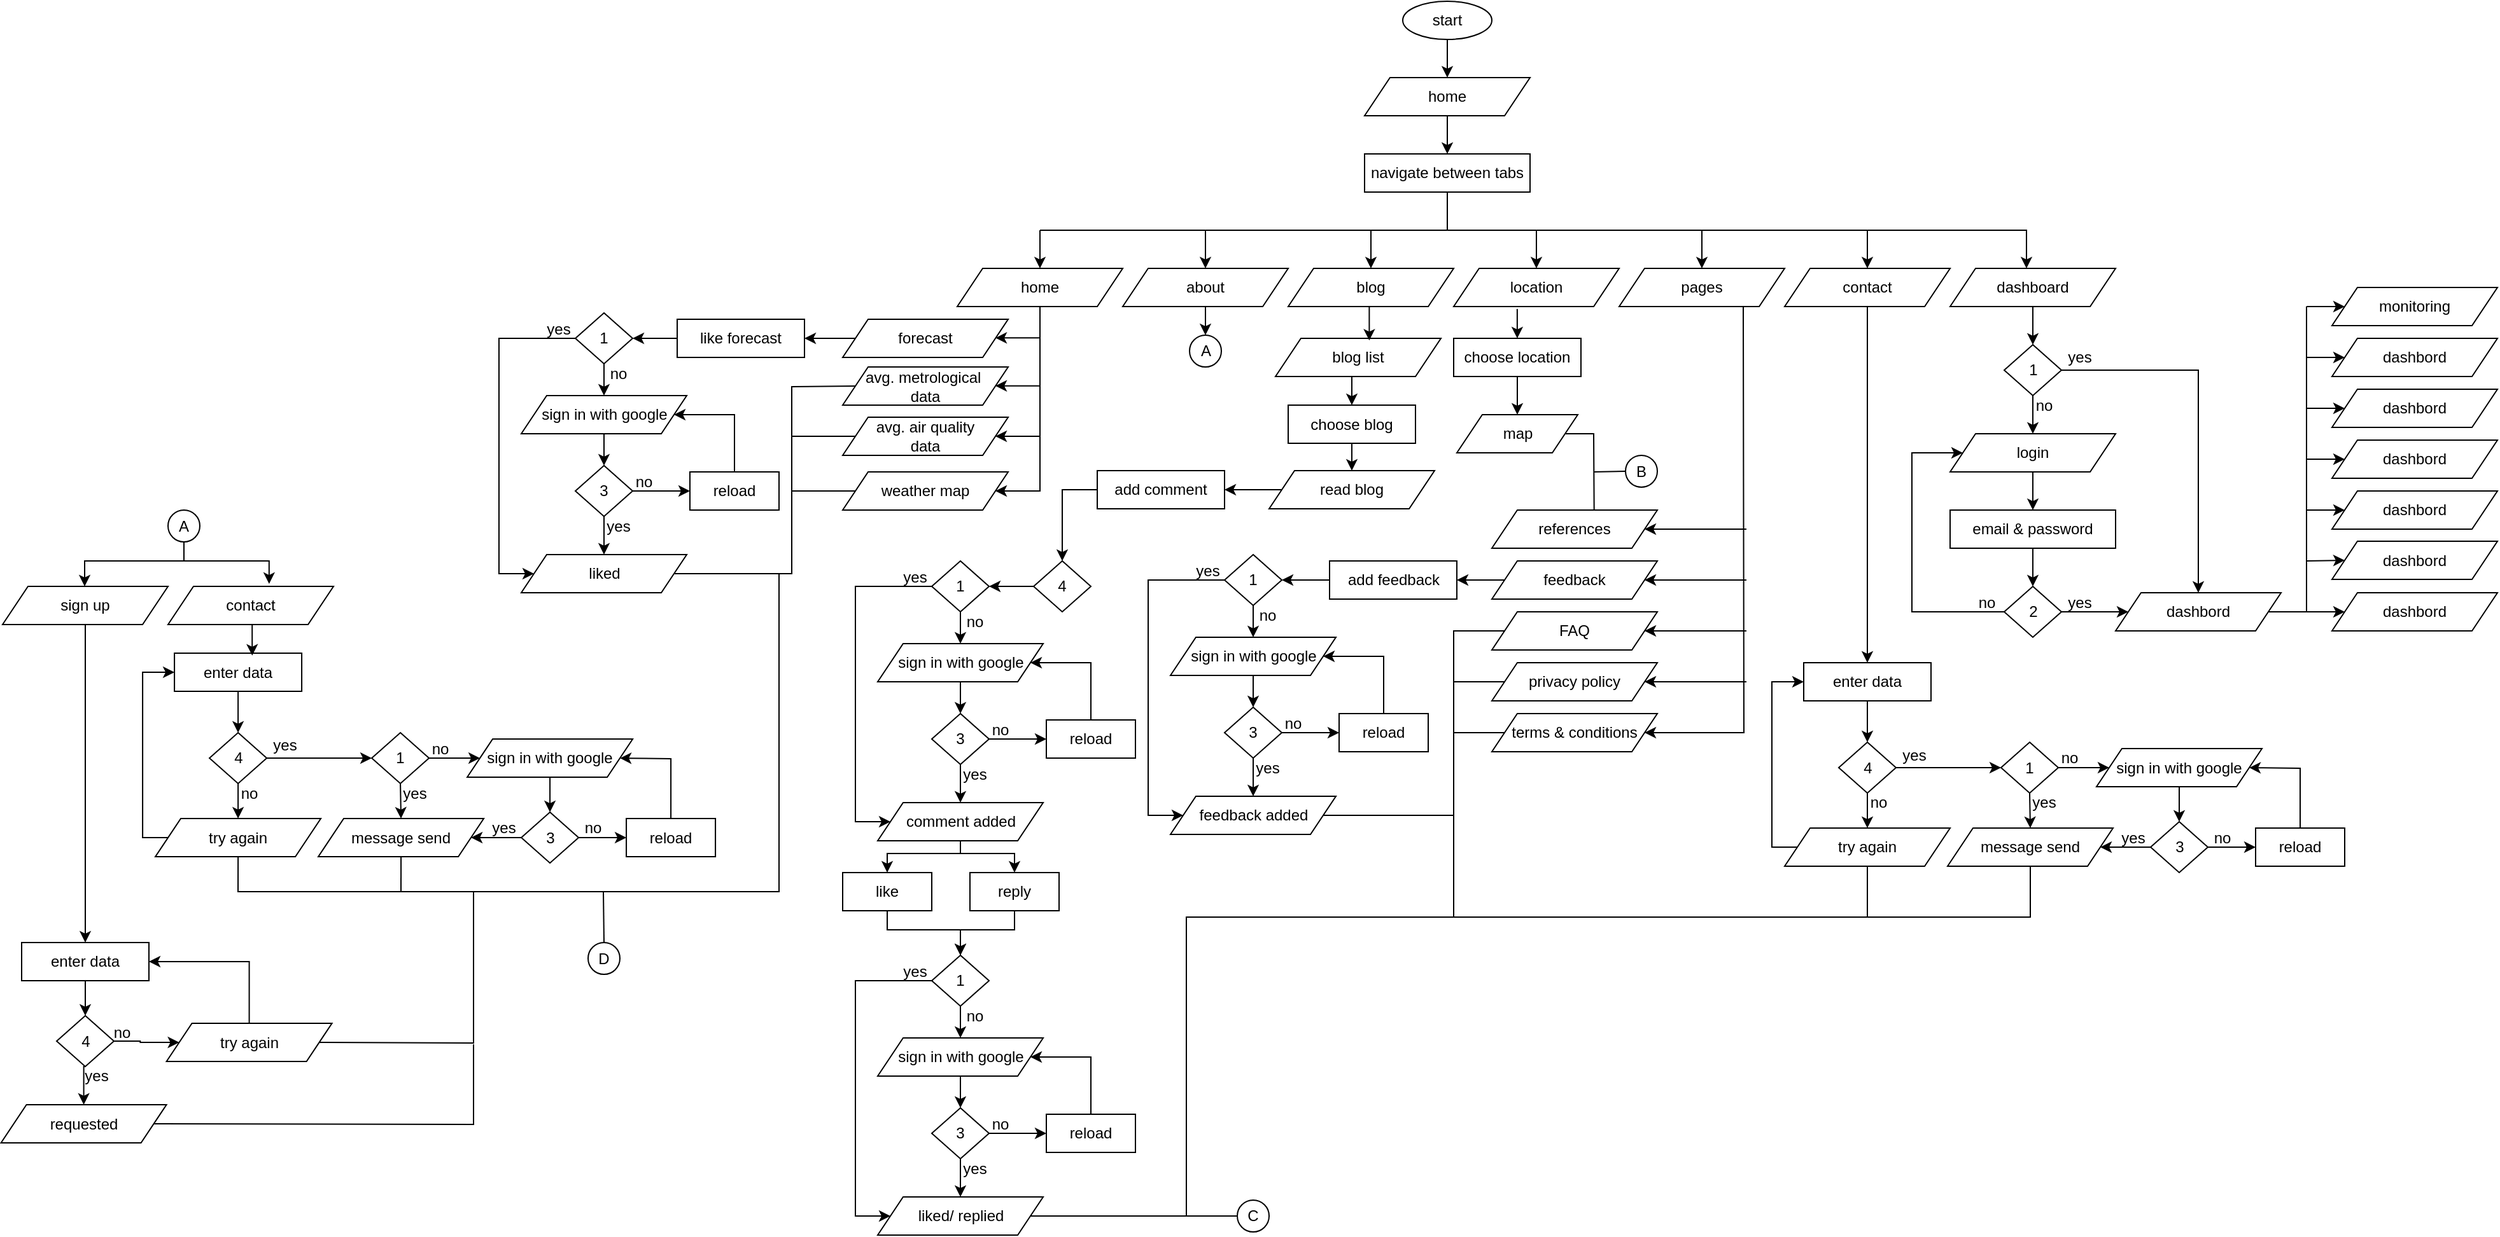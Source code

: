 <mxfile version="24.0.7" type="github">
  <diagram name="Page-1" id="dqzBqce6mkWaMILGolxg">
    <mxGraphModel dx="3474" dy="1400" grid="1" gridSize="10" guides="1" tooltips="1" connect="1" arrows="1" fold="1" page="1" pageScale="1" pageWidth="827" pageHeight="1169" math="0" shadow="0">
      <root>
        <mxCell id="0" />
        <mxCell id="1" parent="0" />
        <mxCell id="rmpbK_NkBcnPXk61O0qN-1" value="start" style="ellipse;whiteSpace=wrap;html=1;" vertex="1" parent="1">
          <mxGeometry x="370" width="70" height="30" as="geometry" />
        </mxCell>
        <mxCell id="rmpbK_NkBcnPXk61O0qN-2" value="home" style="shape=parallelogram;perimeter=parallelogramPerimeter;whiteSpace=wrap;html=1;fixedSize=1;" vertex="1" parent="1">
          <mxGeometry x="340" y="60" width="130" height="30" as="geometry" />
        </mxCell>
        <mxCell id="rmpbK_NkBcnPXk61O0qN-3" value="navigate between tabs" style="rounded=0;whiteSpace=wrap;html=1;" vertex="1" parent="1">
          <mxGeometry x="340" y="120" width="130" height="30" as="geometry" />
        </mxCell>
        <mxCell id="rmpbK_NkBcnPXk61O0qN-4" value="home" style="shape=parallelogram;perimeter=parallelogramPerimeter;whiteSpace=wrap;html=1;fixedSize=1;" vertex="1" parent="1">
          <mxGeometry x="20" y="210" width="130" height="30" as="geometry" />
        </mxCell>
        <mxCell id="rmpbK_NkBcnPXk61O0qN-209" style="edgeStyle=orthogonalEdgeStyle;rounded=0;orthogonalLoop=1;jettySize=auto;html=1;exitX=0.5;exitY=1;exitDx=0;exitDy=0;entryX=0.5;entryY=0;entryDx=0;entryDy=0;" edge="1" parent="1" source="rmpbK_NkBcnPXk61O0qN-5" target="rmpbK_NkBcnPXk61O0qN-208">
          <mxGeometry relative="1" as="geometry" />
        </mxCell>
        <mxCell id="rmpbK_NkBcnPXk61O0qN-5" value="about" style="shape=parallelogram;perimeter=parallelogramPerimeter;whiteSpace=wrap;html=1;fixedSize=1;" vertex="1" parent="1">
          <mxGeometry x="150" y="210" width="130" height="30" as="geometry" />
        </mxCell>
        <mxCell id="rmpbK_NkBcnPXk61O0qN-6" value="blog" style="shape=parallelogram;perimeter=parallelogramPerimeter;whiteSpace=wrap;html=1;fixedSize=1;" vertex="1" parent="1">
          <mxGeometry x="280" y="210" width="130" height="30" as="geometry" />
        </mxCell>
        <mxCell id="rmpbK_NkBcnPXk61O0qN-7" value="location" style="shape=parallelogram;perimeter=parallelogramPerimeter;whiteSpace=wrap;html=1;fixedSize=1;" vertex="1" parent="1">
          <mxGeometry x="410" y="210" width="130" height="30" as="geometry" />
        </mxCell>
        <mxCell id="rmpbK_NkBcnPXk61O0qN-8" value="pages" style="shape=parallelogram;perimeter=parallelogramPerimeter;whiteSpace=wrap;html=1;fixedSize=1;" vertex="1" parent="1">
          <mxGeometry x="540" y="210" width="130" height="30" as="geometry" />
        </mxCell>
        <mxCell id="rmpbK_NkBcnPXk61O0qN-9" value="contact" style="shape=parallelogram;perimeter=parallelogramPerimeter;whiteSpace=wrap;html=1;fixedSize=1;" vertex="1" parent="1">
          <mxGeometry x="670" y="210" width="130" height="30" as="geometry" />
        </mxCell>
        <mxCell id="rmpbK_NkBcnPXk61O0qN-10" value="dashboard" style="shape=parallelogram;perimeter=parallelogramPerimeter;whiteSpace=wrap;html=1;fixedSize=1;" vertex="1" parent="1">
          <mxGeometry x="800" y="210" width="130" height="30" as="geometry" />
        </mxCell>
        <mxCell id="rmpbK_NkBcnPXk61O0qN-11" value="1" style="rhombus;whiteSpace=wrap;html=1;" vertex="1" parent="1">
          <mxGeometry x="842.5" y="270" width="45" height="40" as="geometry" />
        </mxCell>
        <mxCell id="rmpbK_NkBcnPXk61O0qN-13" value="login" style="shape=parallelogram;perimeter=parallelogramPerimeter;whiteSpace=wrap;html=1;fixedSize=1;" vertex="1" parent="1">
          <mxGeometry x="800" y="340" width="130" height="30" as="geometry" />
        </mxCell>
        <mxCell id="rmpbK_NkBcnPXk61O0qN-14" value="email &amp;amp; password" style="rounded=0;whiteSpace=wrap;html=1;" vertex="1" parent="1">
          <mxGeometry x="800" y="400" width="130" height="30" as="geometry" />
        </mxCell>
        <mxCell id="rmpbK_NkBcnPXk61O0qN-15" value="2" style="rhombus;whiteSpace=wrap;html=1;" vertex="1" parent="1">
          <mxGeometry x="842.5" y="460" width="45" height="40" as="geometry" />
        </mxCell>
        <mxCell id="rmpbK_NkBcnPXk61O0qN-16" value="dashbord" style="shape=parallelogram;perimeter=parallelogramPerimeter;whiteSpace=wrap;html=1;fixedSize=1;" vertex="1" parent="1">
          <mxGeometry x="930" y="465" width="130" height="30" as="geometry" />
        </mxCell>
        <mxCell id="rmpbK_NkBcnPXk61O0qN-17" value="monitoring" style="shape=parallelogram;perimeter=parallelogramPerimeter;whiteSpace=wrap;html=1;fixedSize=1;" vertex="1" parent="1">
          <mxGeometry x="1100" y="225" width="130" height="30" as="geometry" />
        </mxCell>
        <mxCell id="rmpbK_NkBcnPXk61O0qN-18" value="dashbord" style="shape=parallelogram;perimeter=parallelogramPerimeter;whiteSpace=wrap;html=1;fixedSize=1;" vertex="1" parent="1">
          <mxGeometry x="1100" y="265" width="130" height="30" as="geometry" />
        </mxCell>
        <mxCell id="rmpbK_NkBcnPXk61O0qN-19" value="dashbord" style="shape=parallelogram;perimeter=parallelogramPerimeter;whiteSpace=wrap;html=1;fixedSize=1;" vertex="1" parent="1">
          <mxGeometry x="1100" y="305" width="130" height="30" as="geometry" />
        </mxCell>
        <mxCell id="rmpbK_NkBcnPXk61O0qN-20" value="dashbord" style="shape=parallelogram;perimeter=parallelogramPerimeter;whiteSpace=wrap;html=1;fixedSize=1;" vertex="1" parent="1">
          <mxGeometry x="1100" y="345" width="130" height="30" as="geometry" />
        </mxCell>
        <mxCell id="rmpbK_NkBcnPXk61O0qN-21" value="dashbord" style="shape=parallelogram;perimeter=parallelogramPerimeter;whiteSpace=wrap;html=1;fixedSize=1;" vertex="1" parent="1">
          <mxGeometry x="1100" y="385" width="130" height="30" as="geometry" />
        </mxCell>
        <mxCell id="rmpbK_NkBcnPXk61O0qN-22" value="dashbord" style="shape=parallelogram;perimeter=parallelogramPerimeter;whiteSpace=wrap;html=1;fixedSize=1;" vertex="1" parent="1">
          <mxGeometry x="1100" y="424.5" width="130" height="30" as="geometry" />
        </mxCell>
        <mxCell id="rmpbK_NkBcnPXk61O0qN-23" value="dashbord" style="shape=parallelogram;perimeter=parallelogramPerimeter;whiteSpace=wrap;html=1;fixedSize=1;" vertex="1" parent="1">
          <mxGeometry x="1100" y="465" width="130" height="30" as="geometry" />
        </mxCell>
        <mxCell id="rmpbK_NkBcnPXk61O0qN-24" value="" style="endArrow=classic;html=1;rounded=0;entryX=0;entryY=0.5;entryDx=0;entryDy=0;" edge="1" parent="1" target="rmpbK_NkBcnPXk61O0qN-17">
          <mxGeometry width="50" height="50" relative="1" as="geometry">
            <mxPoint x="1080" y="240" as="sourcePoint" />
            <mxPoint x="850" y="390" as="targetPoint" />
          </mxGeometry>
        </mxCell>
        <mxCell id="rmpbK_NkBcnPXk61O0qN-25" value="" style="endArrow=classic;html=1;rounded=0;entryX=0;entryY=0.5;entryDx=0;entryDy=0;" edge="1" parent="1" target="rmpbK_NkBcnPXk61O0qN-18">
          <mxGeometry width="50" height="50" relative="1" as="geometry">
            <mxPoint x="1080" y="280" as="sourcePoint" />
            <mxPoint x="1120" y="250" as="targetPoint" />
          </mxGeometry>
        </mxCell>
        <mxCell id="rmpbK_NkBcnPXk61O0qN-26" value="" style="endArrow=classic;html=1;rounded=0;entryX=0;entryY=0.5;entryDx=0;entryDy=0;" edge="1" parent="1" target="rmpbK_NkBcnPXk61O0qN-19">
          <mxGeometry width="50" height="50" relative="1" as="geometry">
            <mxPoint x="1080" y="320" as="sourcePoint" />
            <mxPoint x="1130" y="260" as="targetPoint" />
          </mxGeometry>
        </mxCell>
        <mxCell id="rmpbK_NkBcnPXk61O0qN-27" value="" style="endArrow=classic;html=1;rounded=0;entryX=0;entryY=0.5;entryDx=0;entryDy=0;" edge="1" parent="1" target="rmpbK_NkBcnPXk61O0qN-20">
          <mxGeometry width="50" height="50" relative="1" as="geometry">
            <mxPoint x="1080" y="360" as="sourcePoint" />
            <mxPoint x="1140" y="270" as="targetPoint" />
          </mxGeometry>
        </mxCell>
        <mxCell id="rmpbK_NkBcnPXk61O0qN-28" value="" style="endArrow=classic;html=1;rounded=0;entryX=0;entryY=0.5;entryDx=0;entryDy=0;" edge="1" parent="1" target="rmpbK_NkBcnPXk61O0qN-21">
          <mxGeometry width="50" height="50" relative="1" as="geometry">
            <mxPoint x="1080" y="400" as="sourcePoint" />
            <mxPoint x="1150" y="280" as="targetPoint" />
          </mxGeometry>
        </mxCell>
        <mxCell id="rmpbK_NkBcnPXk61O0qN-29" value="" style="endArrow=classic;html=1;rounded=0;entryX=0;entryY=0.5;entryDx=0;entryDy=0;" edge="1" parent="1" target="rmpbK_NkBcnPXk61O0qN-22">
          <mxGeometry width="50" height="50" relative="1" as="geometry">
            <mxPoint x="1080" y="440" as="sourcePoint" />
            <mxPoint x="1160" y="290" as="targetPoint" />
          </mxGeometry>
        </mxCell>
        <mxCell id="rmpbK_NkBcnPXk61O0qN-30" value="" style="endArrow=classic;html=1;rounded=0;entryX=0;entryY=0.5;entryDx=0;entryDy=0;exitX=1;exitY=0.5;exitDx=0;exitDy=0;" edge="1" parent="1" source="rmpbK_NkBcnPXk61O0qN-16" target="rmpbK_NkBcnPXk61O0qN-23">
          <mxGeometry width="50" height="50" relative="1" as="geometry">
            <mxPoint x="1140" y="300" as="sourcePoint" />
            <mxPoint x="1170" y="300" as="targetPoint" />
          </mxGeometry>
        </mxCell>
        <mxCell id="rmpbK_NkBcnPXk61O0qN-31" value="" style="endArrow=none;html=1;rounded=0;" edge="1" parent="1">
          <mxGeometry width="50" height="50" relative="1" as="geometry">
            <mxPoint x="1080" y="480" as="sourcePoint" />
            <mxPoint x="1080" y="240" as="targetPoint" />
          </mxGeometry>
        </mxCell>
        <mxCell id="rmpbK_NkBcnPXk61O0qN-32" value="" style="endArrow=classic;html=1;rounded=0;exitX=1;exitY=0.5;exitDx=0;exitDy=0;entryX=0;entryY=0.5;entryDx=0;entryDy=0;" edge="1" parent="1" source="rmpbK_NkBcnPXk61O0qN-15" target="rmpbK_NkBcnPXk61O0qN-16">
          <mxGeometry width="50" height="50" relative="1" as="geometry">
            <mxPoint x="800" y="320" as="sourcePoint" />
            <mxPoint x="850" y="270" as="targetPoint" />
          </mxGeometry>
        </mxCell>
        <mxCell id="rmpbK_NkBcnPXk61O0qN-33" value="" style="endArrow=classic;html=1;rounded=0;exitX=0;exitY=0.5;exitDx=0;exitDy=0;entryX=0;entryY=0.5;entryDx=0;entryDy=0;" edge="1" parent="1" source="rmpbK_NkBcnPXk61O0qN-15" target="rmpbK_NkBcnPXk61O0qN-13">
          <mxGeometry width="50" height="50" relative="1" as="geometry">
            <mxPoint x="800" y="320" as="sourcePoint" />
            <mxPoint x="850" y="270" as="targetPoint" />
            <Array as="points">
              <mxPoint x="770" y="480" />
              <mxPoint x="770" y="355" />
            </Array>
          </mxGeometry>
        </mxCell>
        <mxCell id="rmpbK_NkBcnPXk61O0qN-34" value="" style="endArrow=classic;html=1;rounded=0;exitX=1;exitY=0.5;exitDx=0;exitDy=0;entryX=0.5;entryY=0;entryDx=0;entryDy=0;" edge="1" parent="1" source="rmpbK_NkBcnPXk61O0qN-11" target="rmpbK_NkBcnPXk61O0qN-16">
          <mxGeometry width="50" height="50" relative="1" as="geometry">
            <mxPoint x="800" y="320" as="sourcePoint" />
            <mxPoint x="850" y="270" as="targetPoint" />
            <Array as="points">
              <mxPoint x="995" y="290" />
            </Array>
          </mxGeometry>
        </mxCell>
        <mxCell id="rmpbK_NkBcnPXk61O0qN-35" value="" style="endArrow=classic;html=1;rounded=0;entryX=0.5;entryY=0;entryDx=0;entryDy=0;exitX=0.5;exitY=1;exitDx=0;exitDy=0;" edge="1" parent="1" source="rmpbK_NkBcnPXk61O0qN-11" target="rmpbK_NkBcnPXk61O0qN-13">
          <mxGeometry width="50" height="50" relative="1" as="geometry">
            <mxPoint x="800" y="320" as="sourcePoint" />
            <mxPoint x="850" y="270" as="targetPoint" />
          </mxGeometry>
        </mxCell>
        <mxCell id="rmpbK_NkBcnPXk61O0qN-36" value="" style="endArrow=classic;html=1;rounded=0;exitX=0.5;exitY=1;exitDx=0;exitDy=0;entryX=0.5;entryY=0;entryDx=0;entryDy=0;" edge="1" parent="1" source="rmpbK_NkBcnPXk61O0qN-13" target="rmpbK_NkBcnPXk61O0qN-14">
          <mxGeometry width="50" height="50" relative="1" as="geometry">
            <mxPoint x="800" y="320" as="sourcePoint" />
            <mxPoint x="850" y="270" as="targetPoint" />
          </mxGeometry>
        </mxCell>
        <mxCell id="rmpbK_NkBcnPXk61O0qN-37" value="" style="endArrow=classic;html=1;rounded=0;exitX=0.5;exitY=1;exitDx=0;exitDy=0;entryX=0.5;entryY=0;entryDx=0;entryDy=0;" edge="1" parent="1" source="rmpbK_NkBcnPXk61O0qN-14" target="rmpbK_NkBcnPXk61O0qN-15">
          <mxGeometry width="50" height="50" relative="1" as="geometry">
            <mxPoint x="800" y="320" as="sourcePoint" />
            <mxPoint x="850" y="270" as="targetPoint" />
          </mxGeometry>
        </mxCell>
        <mxCell id="rmpbK_NkBcnPXk61O0qN-38" value="" style="endArrow=classic;html=1;rounded=0;entryX=0.5;entryY=0;entryDx=0;entryDy=0;exitX=0.5;exitY=1;exitDx=0;exitDy=0;" edge="1" parent="1" source="rmpbK_NkBcnPXk61O0qN-10" target="rmpbK_NkBcnPXk61O0qN-11">
          <mxGeometry width="50" height="50" relative="1" as="geometry">
            <mxPoint x="800" y="320" as="sourcePoint" />
            <mxPoint x="850" y="270" as="targetPoint" />
          </mxGeometry>
        </mxCell>
        <mxCell id="rmpbK_NkBcnPXk61O0qN-39" value="" style="endArrow=classic;html=1;rounded=0;entryX=0.5;entryY=0;entryDx=0;entryDy=0;" edge="1" parent="1">
          <mxGeometry width="50" height="50" relative="1" as="geometry">
            <mxPoint x="85" y="180" as="sourcePoint" />
            <mxPoint x="860" y="210" as="targetPoint" />
            <Array as="points">
              <mxPoint x="860" y="180" />
            </Array>
          </mxGeometry>
        </mxCell>
        <mxCell id="rmpbK_NkBcnPXk61O0qN-41" value="" style="endArrow=classic;html=1;rounded=0;entryX=0.5;entryY=0;entryDx=0;entryDy=0;" edge="1" parent="1" target="rmpbK_NkBcnPXk61O0qN-4">
          <mxGeometry width="50" height="50" relative="1" as="geometry">
            <mxPoint x="85" y="180" as="sourcePoint" />
            <mxPoint x="510" y="270" as="targetPoint" />
          </mxGeometry>
        </mxCell>
        <mxCell id="rmpbK_NkBcnPXk61O0qN-42" value="" style="endArrow=classic;html=1;rounded=0;entryX=0.5;entryY=0;entryDx=0;entryDy=0;" edge="1" parent="1" target="rmpbK_NkBcnPXk61O0qN-5">
          <mxGeometry width="50" height="50" relative="1" as="geometry">
            <mxPoint x="215" y="180" as="sourcePoint" />
            <mxPoint x="510" y="270" as="targetPoint" />
          </mxGeometry>
        </mxCell>
        <mxCell id="rmpbK_NkBcnPXk61O0qN-43" value="" style="endArrow=classic;html=1;rounded=0;entryX=0.5;entryY=0;entryDx=0;entryDy=0;" edge="1" parent="1" target="rmpbK_NkBcnPXk61O0qN-6">
          <mxGeometry width="50" height="50" relative="1" as="geometry">
            <mxPoint x="345" y="180" as="sourcePoint" />
            <mxPoint x="510" y="270" as="targetPoint" />
          </mxGeometry>
        </mxCell>
        <mxCell id="rmpbK_NkBcnPXk61O0qN-44" value="" style="endArrow=classic;html=1;rounded=0;entryX=0.5;entryY=0;entryDx=0;entryDy=0;" edge="1" parent="1" target="rmpbK_NkBcnPXk61O0qN-7">
          <mxGeometry width="50" height="50" relative="1" as="geometry">
            <mxPoint x="475" y="180" as="sourcePoint" />
            <mxPoint x="510" y="270" as="targetPoint" />
          </mxGeometry>
        </mxCell>
        <mxCell id="rmpbK_NkBcnPXk61O0qN-45" value="" style="endArrow=classic;html=1;rounded=0;entryX=0.5;entryY=0;entryDx=0;entryDy=0;" edge="1" parent="1" target="rmpbK_NkBcnPXk61O0qN-8">
          <mxGeometry width="50" height="50" relative="1" as="geometry">
            <mxPoint x="605" y="180" as="sourcePoint" />
            <mxPoint x="510" y="270" as="targetPoint" />
          </mxGeometry>
        </mxCell>
        <mxCell id="rmpbK_NkBcnPXk61O0qN-46" value="" style="endArrow=classic;html=1;rounded=0;entryX=0.5;entryY=0;entryDx=0;entryDy=0;" edge="1" parent="1" target="rmpbK_NkBcnPXk61O0qN-9">
          <mxGeometry width="50" height="50" relative="1" as="geometry">
            <mxPoint x="735" y="180" as="sourcePoint" />
            <mxPoint x="510" y="270" as="targetPoint" />
          </mxGeometry>
        </mxCell>
        <mxCell id="rmpbK_NkBcnPXk61O0qN-47" value="" style="endArrow=none;html=1;rounded=0;exitX=0.5;exitY=1;exitDx=0;exitDy=0;" edge="1" parent="1" source="rmpbK_NkBcnPXk61O0qN-3">
          <mxGeometry width="50" height="50" relative="1" as="geometry">
            <mxPoint x="460" y="320" as="sourcePoint" />
            <mxPoint x="405" y="180" as="targetPoint" />
          </mxGeometry>
        </mxCell>
        <mxCell id="rmpbK_NkBcnPXk61O0qN-48" value="" style="endArrow=classic;html=1;rounded=0;exitX=0.5;exitY=1;exitDx=0;exitDy=0;entryX=0.5;entryY=0;entryDx=0;entryDy=0;" edge="1" parent="1" source="rmpbK_NkBcnPXk61O0qN-2" target="rmpbK_NkBcnPXk61O0qN-3">
          <mxGeometry width="50" height="50" relative="1" as="geometry">
            <mxPoint x="460" y="90" as="sourcePoint" />
            <mxPoint x="510" y="40" as="targetPoint" />
          </mxGeometry>
        </mxCell>
        <mxCell id="rmpbK_NkBcnPXk61O0qN-49" value="" style="endArrow=classic;html=1;rounded=0;exitX=0.5;exitY=1;exitDx=0;exitDy=0;" edge="1" parent="1" source="rmpbK_NkBcnPXk61O0qN-1" target="rmpbK_NkBcnPXk61O0qN-2">
          <mxGeometry width="50" height="50" relative="1" as="geometry">
            <mxPoint x="460" y="90" as="sourcePoint" />
            <mxPoint x="510" y="40" as="targetPoint" />
          </mxGeometry>
        </mxCell>
        <mxCell id="rmpbK_NkBcnPXk61O0qN-50" value="yes" style="text;html=1;align=center;verticalAlign=middle;whiteSpace=wrap;rounded=0;" vertex="1" parent="1">
          <mxGeometry x="887.5" y="272.5" width="27.5" height="15" as="geometry" />
        </mxCell>
        <mxCell id="rmpbK_NkBcnPXk61O0qN-52" value="yes" style="text;html=1;align=center;verticalAlign=middle;whiteSpace=wrap;rounded=0;" vertex="1" parent="1">
          <mxGeometry x="887.5" y="465" width="27.5" height="15" as="geometry" />
        </mxCell>
        <mxCell id="rmpbK_NkBcnPXk61O0qN-53" value="no" style="text;html=1;align=center;verticalAlign=middle;whiteSpace=wrap;rounded=0;" vertex="1" parent="1">
          <mxGeometry x="860" y="310" width="27.5" height="15" as="geometry" />
        </mxCell>
        <mxCell id="rmpbK_NkBcnPXk61O0qN-55" value="no" style="text;html=1;align=center;verticalAlign=middle;whiteSpace=wrap;rounded=0;" vertex="1" parent="1">
          <mxGeometry x="815" y="465" width="27.5" height="15" as="geometry" />
        </mxCell>
        <mxCell id="rmpbK_NkBcnPXk61O0qN-56" value="choose location" style="rounded=0;whiteSpace=wrap;html=1;" vertex="1" parent="1">
          <mxGeometry x="410" y="265" width="100" height="30" as="geometry" />
        </mxCell>
        <mxCell id="rmpbK_NkBcnPXk61O0qN-58" value="map" style="shape=parallelogram;perimeter=parallelogramPerimeter;whiteSpace=wrap;html=1;fixedSize=1;" vertex="1" parent="1">
          <mxGeometry x="412.5" y="325" width="95" height="30" as="geometry" />
        </mxCell>
        <mxCell id="rmpbK_NkBcnPXk61O0qN-59" value="forecast" style="shape=parallelogram;perimeter=parallelogramPerimeter;whiteSpace=wrap;html=1;fixedSize=1;" vertex="1" parent="1">
          <mxGeometry x="-70" y="250" width="130" height="30" as="geometry" />
        </mxCell>
        <mxCell id="rmpbK_NkBcnPXk61O0qN-60" value="avg. metrological&amp;nbsp;&lt;div&gt;data&lt;/div&gt;" style="shape=parallelogram;perimeter=parallelogramPerimeter;whiteSpace=wrap;html=1;fixedSize=1;" vertex="1" parent="1">
          <mxGeometry x="-70" y="287.5" width="130" height="30" as="geometry" />
        </mxCell>
        <mxCell id="rmpbK_NkBcnPXk61O0qN-61" value="avg. air quality&lt;div&gt;data&lt;/div&gt;" style="shape=parallelogram;perimeter=parallelogramPerimeter;whiteSpace=wrap;html=1;fixedSize=1;" vertex="1" parent="1">
          <mxGeometry x="-70" y="327" width="130" height="30" as="geometry" />
        </mxCell>
        <mxCell id="rmpbK_NkBcnPXk61O0qN-62" value="weather map" style="shape=parallelogram;perimeter=parallelogramPerimeter;whiteSpace=wrap;html=1;fixedSize=1;" vertex="1" parent="1">
          <mxGeometry x="-70" y="370" width="130" height="30" as="geometry" />
        </mxCell>
        <mxCell id="rmpbK_NkBcnPXk61O0qN-63" value="" style="endArrow=classic;html=1;rounded=0;entryX=1;entryY=0.5;entryDx=0;entryDy=0;exitX=0.5;exitY=1;exitDx=0;exitDy=0;" edge="1" parent="1" source="rmpbK_NkBcnPXk61O0qN-4" target="rmpbK_NkBcnPXk61O0qN-62">
          <mxGeometry width="50" height="50" relative="1" as="geometry">
            <mxPoint x="50" y="330" as="sourcePoint" />
            <mxPoint x="100" y="280" as="targetPoint" />
            <Array as="points">
              <mxPoint x="85" y="385" />
            </Array>
          </mxGeometry>
        </mxCell>
        <mxCell id="rmpbK_NkBcnPXk61O0qN-65" value="" style="endArrow=classic;html=1;rounded=0;entryX=1;entryY=0.5;entryDx=0;entryDy=0;" edge="1" parent="1" target="rmpbK_NkBcnPXk61O0qN-61">
          <mxGeometry width="50" height="50" relative="1" as="geometry">
            <mxPoint x="85" y="342" as="sourcePoint" />
            <mxPoint x="115" y="310" as="targetPoint" />
          </mxGeometry>
        </mxCell>
        <mxCell id="rmpbK_NkBcnPXk61O0qN-66" value="" style="endArrow=classic;html=1;rounded=0;entryX=1;entryY=0.5;entryDx=0;entryDy=0;" edge="1" parent="1">
          <mxGeometry width="50" height="50" relative="1" as="geometry">
            <mxPoint x="85" y="302.34" as="sourcePoint" />
            <mxPoint x="50" y="302.34" as="targetPoint" />
          </mxGeometry>
        </mxCell>
        <mxCell id="rmpbK_NkBcnPXk61O0qN-67" value="" style="endArrow=classic;html=1;rounded=0;entryX=1;entryY=0.5;entryDx=0;entryDy=0;" edge="1" parent="1">
          <mxGeometry width="50" height="50" relative="1" as="geometry">
            <mxPoint x="85" y="264.68" as="sourcePoint" />
            <mxPoint x="50" y="264.68" as="targetPoint" />
          </mxGeometry>
        </mxCell>
        <mxCell id="rmpbK_NkBcnPXk61O0qN-68" value="like forecast" style="rounded=0;whiteSpace=wrap;html=1;" vertex="1" parent="1">
          <mxGeometry x="-200" y="250" width="100" height="30" as="geometry" />
        </mxCell>
        <mxCell id="rmpbK_NkBcnPXk61O0qN-69" value="1" style="rhombus;whiteSpace=wrap;html=1;" vertex="1" parent="1">
          <mxGeometry x="-280" y="245" width="45" height="40" as="geometry" />
        </mxCell>
        <mxCell id="rmpbK_NkBcnPXk61O0qN-70" value="sign in with google" style="shape=parallelogram;perimeter=parallelogramPerimeter;whiteSpace=wrap;html=1;fixedSize=1;" vertex="1" parent="1">
          <mxGeometry x="-322.5" y="310" width="130" height="30" as="geometry" />
        </mxCell>
        <mxCell id="rmpbK_NkBcnPXk61O0qN-71" value="3" style="rhombus;whiteSpace=wrap;html=1;" vertex="1" parent="1">
          <mxGeometry x="-280" y="365" width="45" height="40" as="geometry" />
        </mxCell>
        <mxCell id="rmpbK_NkBcnPXk61O0qN-72" value="reload" style="rounded=0;whiteSpace=wrap;html=1;" vertex="1" parent="1">
          <mxGeometry x="-190" y="370" width="70" height="30" as="geometry" />
        </mxCell>
        <mxCell id="rmpbK_NkBcnPXk61O0qN-73" value="liked" style="shape=parallelogram;perimeter=parallelogramPerimeter;whiteSpace=wrap;html=1;fixedSize=1;" vertex="1" parent="1">
          <mxGeometry x="-322.5" y="435" width="130" height="30" as="geometry" />
        </mxCell>
        <mxCell id="rmpbK_NkBcnPXk61O0qN-74" value="" style="endArrow=classic;html=1;rounded=0;entryX=1;entryY=0.5;entryDx=0;entryDy=0;exitX=0;exitY=0.5;exitDx=0;exitDy=0;" edge="1" parent="1" source="rmpbK_NkBcnPXk61O0qN-59" target="rmpbK_NkBcnPXk61O0qN-68">
          <mxGeometry width="50" height="50" relative="1" as="geometry">
            <mxPoint x="-30" y="420" as="sourcePoint" />
            <mxPoint x="20" y="370" as="targetPoint" />
          </mxGeometry>
        </mxCell>
        <mxCell id="rmpbK_NkBcnPXk61O0qN-75" value="" style="endArrow=classic;html=1;rounded=0;exitX=0;exitY=0.5;exitDx=0;exitDy=0;entryX=1;entryY=0.5;entryDx=0;entryDy=0;" edge="1" parent="1" source="rmpbK_NkBcnPXk61O0qN-68" target="rmpbK_NkBcnPXk61O0qN-69">
          <mxGeometry width="50" height="50" relative="1" as="geometry">
            <mxPoint x="-120" y="350" as="sourcePoint" />
            <mxPoint x="-70" y="300" as="targetPoint" />
          </mxGeometry>
        </mxCell>
        <mxCell id="rmpbK_NkBcnPXk61O0qN-76" value="" style="endArrow=classic;html=1;rounded=0;exitX=0.5;exitY=1;exitDx=0;exitDy=0;entryX=0.5;entryY=0;entryDx=0;entryDy=0;" edge="1" parent="1" source="rmpbK_NkBcnPXk61O0qN-69" target="rmpbK_NkBcnPXk61O0qN-70">
          <mxGeometry width="50" height="50" relative="1" as="geometry">
            <mxPoint x="-120" y="350" as="sourcePoint" />
            <mxPoint x="-70" y="300" as="targetPoint" />
          </mxGeometry>
        </mxCell>
        <mxCell id="rmpbK_NkBcnPXk61O0qN-77" value="" style="endArrow=classic;html=1;rounded=0;exitX=0.5;exitY=1;exitDx=0;exitDy=0;entryX=0.5;entryY=0;entryDx=0;entryDy=0;" edge="1" parent="1" source="rmpbK_NkBcnPXk61O0qN-70" target="rmpbK_NkBcnPXk61O0qN-71">
          <mxGeometry width="50" height="50" relative="1" as="geometry">
            <mxPoint x="-120" y="350" as="sourcePoint" />
            <mxPoint x="-70" y="300" as="targetPoint" />
          </mxGeometry>
        </mxCell>
        <mxCell id="rmpbK_NkBcnPXk61O0qN-78" value="" style="endArrow=classic;html=1;rounded=0;exitX=0.5;exitY=1;exitDx=0;exitDy=0;" edge="1" parent="1" source="rmpbK_NkBcnPXk61O0qN-71" target="rmpbK_NkBcnPXk61O0qN-73">
          <mxGeometry width="50" height="50" relative="1" as="geometry">
            <mxPoint x="-120" y="350" as="sourcePoint" />
            <mxPoint x="-70" y="300" as="targetPoint" />
          </mxGeometry>
        </mxCell>
        <mxCell id="rmpbK_NkBcnPXk61O0qN-79" value="" style="endArrow=classic;html=1;rounded=0;exitX=1;exitY=0.5;exitDx=0;exitDy=0;entryX=0;entryY=0.5;entryDx=0;entryDy=0;" edge="1" parent="1" source="rmpbK_NkBcnPXk61O0qN-71" target="rmpbK_NkBcnPXk61O0qN-72">
          <mxGeometry width="50" height="50" relative="1" as="geometry">
            <mxPoint x="-120" y="350" as="sourcePoint" />
            <mxPoint x="-70" y="300" as="targetPoint" />
          </mxGeometry>
        </mxCell>
        <mxCell id="rmpbK_NkBcnPXk61O0qN-80" value="" style="endArrow=classic;html=1;rounded=0;exitX=0.5;exitY=0;exitDx=0;exitDy=0;entryX=1;entryY=0.5;entryDx=0;entryDy=0;" edge="1" parent="1" source="rmpbK_NkBcnPXk61O0qN-72" target="rmpbK_NkBcnPXk61O0qN-70">
          <mxGeometry width="50" height="50" relative="1" as="geometry">
            <mxPoint x="-120" y="350" as="sourcePoint" />
            <mxPoint x="-70" y="300" as="targetPoint" />
            <Array as="points">
              <mxPoint x="-155" y="325" />
            </Array>
          </mxGeometry>
        </mxCell>
        <mxCell id="rmpbK_NkBcnPXk61O0qN-81" value="" style="endArrow=classic;html=1;rounded=0;exitX=0;exitY=0.5;exitDx=0;exitDy=0;entryX=0;entryY=0.5;entryDx=0;entryDy=0;" edge="1" parent="1" source="rmpbK_NkBcnPXk61O0qN-69" target="rmpbK_NkBcnPXk61O0qN-73">
          <mxGeometry width="50" height="50" relative="1" as="geometry">
            <mxPoint x="-120" y="350" as="sourcePoint" />
            <mxPoint x="-70" y="300" as="targetPoint" />
            <Array as="points">
              <mxPoint x="-340" y="265" />
              <mxPoint x="-340" y="450" />
            </Array>
          </mxGeometry>
        </mxCell>
        <mxCell id="rmpbK_NkBcnPXk61O0qN-82" value="" style="endArrow=classic;html=1;rounded=0;exitX=0.384;exitY=1.063;exitDx=0;exitDy=0;exitPerimeter=0;" edge="1" parent="1" source="rmpbK_NkBcnPXk61O0qN-7" target="rmpbK_NkBcnPXk61O0qN-56">
          <mxGeometry width="50" height="50" relative="1" as="geometry">
            <mxPoint x="440" y="360" as="sourcePoint" />
            <mxPoint x="490" y="310" as="targetPoint" />
          </mxGeometry>
        </mxCell>
        <mxCell id="rmpbK_NkBcnPXk61O0qN-83" value="" style="endArrow=classic;html=1;rounded=0;exitX=0.5;exitY=1;exitDx=0;exitDy=0;entryX=0.5;entryY=0;entryDx=0;entryDy=0;" edge="1" parent="1" source="rmpbK_NkBcnPXk61O0qN-56" target="rmpbK_NkBcnPXk61O0qN-58">
          <mxGeometry width="50" height="50" relative="1" as="geometry">
            <mxPoint x="440" y="360" as="sourcePoint" />
            <mxPoint x="490" y="310" as="targetPoint" />
          </mxGeometry>
        </mxCell>
        <mxCell id="rmpbK_NkBcnPXk61O0qN-84" value="yes" style="text;html=1;align=center;verticalAlign=middle;whiteSpace=wrap;rounded=0;" vertex="1" parent="1">
          <mxGeometry x="-307.5" y="250" width="27.5" height="15" as="geometry" />
        </mxCell>
        <mxCell id="rmpbK_NkBcnPXk61O0qN-85" value="yes" style="text;html=1;align=center;verticalAlign=middle;whiteSpace=wrap;rounded=0;" vertex="1" parent="1">
          <mxGeometry x="-260" y="405" width="27.5" height="15" as="geometry" />
        </mxCell>
        <mxCell id="rmpbK_NkBcnPXk61O0qN-86" value="no" style="text;html=1;align=center;verticalAlign=middle;whiteSpace=wrap;rounded=0;" vertex="1" parent="1">
          <mxGeometry x="-260" y="285" width="27.5" height="15" as="geometry" />
        </mxCell>
        <mxCell id="rmpbK_NkBcnPXk61O0qN-87" value="no" style="text;html=1;align=center;verticalAlign=middle;whiteSpace=wrap;rounded=0;" vertex="1" parent="1">
          <mxGeometry x="-240" y="370" width="27.5" height="15" as="geometry" />
        </mxCell>
        <mxCell id="rmpbK_NkBcnPXk61O0qN-88" value="references" style="shape=parallelogram;perimeter=parallelogramPerimeter;whiteSpace=wrap;html=1;fixedSize=1;" vertex="1" parent="1">
          <mxGeometry x="440" y="400" width="130" height="30" as="geometry" />
        </mxCell>
        <mxCell id="rmpbK_NkBcnPXk61O0qN-89" value="feedback" style="shape=parallelogram;perimeter=parallelogramPerimeter;whiteSpace=wrap;html=1;fixedSize=1;" vertex="1" parent="1">
          <mxGeometry x="440" y="440" width="130" height="30" as="geometry" />
        </mxCell>
        <mxCell id="rmpbK_NkBcnPXk61O0qN-90" value="FAQ" style="shape=parallelogram;perimeter=parallelogramPerimeter;whiteSpace=wrap;html=1;fixedSize=1;" vertex="1" parent="1">
          <mxGeometry x="440" y="480" width="130" height="30" as="geometry" />
        </mxCell>
        <mxCell id="rmpbK_NkBcnPXk61O0qN-91" value="privacy policy" style="shape=parallelogram;perimeter=parallelogramPerimeter;whiteSpace=wrap;html=1;fixedSize=1;" vertex="1" parent="1">
          <mxGeometry x="440" y="520" width="130" height="30" as="geometry" />
        </mxCell>
        <mxCell id="rmpbK_NkBcnPXk61O0qN-92" value="terms &amp;amp; conditions" style="shape=parallelogram;perimeter=parallelogramPerimeter;whiteSpace=wrap;html=1;fixedSize=1;" vertex="1" parent="1">
          <mxGeometry x="440" y="560" width="130" height="30" as="geometry" />
        </mxCell>
        <mxCell id="rmpbK_NkBcnPXk61O0qN-93" value="" style="endArrow=classic;html=1;rounded=0;exitX=0.75;exitY=1;exitDx=0;exitDy=0;entryX=1;entryY=0.5;entryDx=0;entryDy=0;" edge="1" parent="1" source="rmpbK_NkBcnPXk61O0qN-8" target="rmpbK_NkBcnPXk61O0qN-92">
          <mxGeometry width="50" height="50" relative="1" as="geometry">
            <mxPoint x="350" y="460" as="sourcePoint" />
            <mxPoint x="400" y="410" as="targetPoint" />
            <Array as="points">
              <mxPoint x="638" y="575" />
            </Array>
          </mxGeometry>
        </mxCell>
        <mxCell id="rmpbK_NkBcnPXk61O0qN-94" value="" style="endArrow=classic;html=1;rounded=0;entryX=1;entryY=0.5;entryDx=0;entryDy=0;" edge="1" parent="1" target="rmpbK_NkBcnPXk61O0qN-91">
          <mxGeometry width="50" height="50" relative="1" as="geometry">
            <mxPoint x="640" y="535" as="sourcePoint" />
            <mxPoint x="620" y="460" as="targetPoint" />
          </mxGeometry>
        </mxCell>
        <mxCell id="rmpbK_NkBcnPXk61O0qN-95" value="" style="endArrow=classic;html=1;rounded=0;entryX=1;entryY=0.5;entryDx=0;entryDy=0;" edge="1" parent="1" target="rmpbK_NkBcnPXk61O0qN-90">
          <mxGeometry width="50" height="50" relative="1" as="geometry">
            <mxPoint x="640" y="495" as="sourcePoint" />
            <mxPoint x="620" y="460" as="targetPoint" />
          </mxGeometry>
        </mxCell>
        <mxCell id="rmpbK_NkBcnPXk61O0qN-96" value="" style="endArrow=classic;html=1;rounded=0;entryX=1;entryY=0.5;entryDx=0;entryDy=0;" edge="1" parent="1" target="rmpbK_NkBcnPXk61O0qN-89">
          <mxGeometry width="50" height="50" relative="1" as="geometry">
            <mxPoint x="640" y="455" as="sourcePoint" />
            <mxPoint x="620" y="460" as="targetPoint" />
          </mxGeometry>
        </mxCell>
        <mxCell id="rmpbK_NkBcnPXk61O0qN-97" value="" style="endArrow=classic;html=1;rounded=0;entryX=1;entryY=0.5;entryDx=0;entryDy=0;" edge="1" parent="1" target="rmpbK_NkBcnPXk61O0qN-88">
          <mxGeometry width="50" height="50" relative="1" as="geometry">
            <mxPoint x="640" y="415" as="sourcePoint" />
            <mxPoint x="620" y="460" as="targetPoint" />
          </mxGeometry>
        </mxCell>
        <mxCell id="rmpbK_NkBcnPXk61O0qN-98" value="add feedback" style="rounded=0;whiteSpace=wrap;html=1;" vertex="1" parent="1">
          <mxGeometry x="312.5" y="440" width="100" height="30" as="geometry" />
        </mxCell>
        <mxCell id="rmpbK_NkBcnPXk61O0qN-115" value="1" style="rhombus;whiteSpace=wrap;html=1;" vertex="1" parent="1">
          <mxGeometry x="230" y="435" width="45" height="40" as="geometry" />
        </mxCell>
        <mxCell id="rmpbK_NkBcnPXk61O0qN-116" value="sign in with google" style="shape=parallelogram;perimeter=parallelogramPerimeter;whiteSpace=wrap;html=1;fixedSize=1;" vertex="1" parent="1">
          <mxGeometry x="187.5" y="500" width="130" height="30" as="geometry" />
        </mxCell>
        <mxCell id="rmpbK_NkBcnPXk61O0qN-117" value="3" style="rhombus;whiteSpace=wrap;html=1;" vertex="1" parent="1">
          <mxGeometry x="230" y="555" width="45" height="40" as="geometry" />
        </mxCell>
        <mxCell id="rmpbK_NkBcnPXk61O0qN-118" value="reload" style="rounded=0;whiteSpace=wrap;html=1;" vertex="1" parent="1">
          <mxGeometry x="320" y="560" width="70" height="30" as="geometry" />
        </mxCell>
        <mxCell id="rmpbK_NkBcnPXk61O0qN-119" value="feedback added" style="shape=parallelogram;perimeter=parallelogramPerimeter;whiteSpace=wrap;html=1;fixedSize=1;" vertex="1" parent="1">
          <mxGeometry x="187.5" y="625" width="130" height="30" as="geometry" />
        </mxCell>
        <mxCell id="rmpbK_NkBcnPXk61O0qN-120" value="" style="endArrow=classic;html=1;rounded=0;exitX=0;exitY=0.5;exitDx=0;exitDy=0;entryX=1;entryY=0.5;entryDx=0;entryDy=0;" edge="1" parent="1" target="rmpbK_NkBcnPXk61O0qN-115" source="rmpbK_NkBcnPXk61O0qN-98">
          <mxGeometry width="50" height="50" relative="1" as="geometry">
            <mxPoint x="310" y="455" as="sourcePoint" />
            <mxPoint x="440" y="490" as="targetPoint" />
          </mxGeometry>
        </mxCell>
        <mxCell id="rmpbK_NkBcnPXk61O0qN-121" value="" style="endArrow=classic;html=1;rounded=0;exitX=0.5;exitY=1;exitDx=0;exitDy=0;entryX=0.5;entryY=0;entryDx=0;entryDy=0;" edge="1" parent="1" source="rmpbK_NkBcnPXk61O0qN-115" target="rmpbK_NkBcnPXk61O0qN-116">
          <mxGeometry width="50" height="50" relative="1" as="geometry">
            <mxPoint x="390" y="540" as="sourcePoint" />
            <mxPoint x="440" y="490" as="targetPoint" />
          </mxGeometry>
        </mxCell>
        <mxCell id="rmpbK_NkBcnPXk61O0qN-122" value="" style="endArrow=classic;html=1;rounded=0;exitX=0.5;exitY=1;exitDx=0;exitDy=0;entryX=0.5;entryY=0;entryDx=0;entryDy=0;" edge="1" parent="1" source="rmpbK_NkBcnPXk61O0qN-116" target="rmpbK_NkBcnPXk61O0qN-117">
          <mxGeometry width="50" height="50" relative="1" as="geometry">
            <mxPoint x="390" y="540" as="sourcePoint" />
            <mxPoint x="440" y="490" as="targetPoint" />
          </mxGeometry>
        </mxCell>
        <mxCell id="rmpbK_NkBcnPXk61O0qN-123" value="" style="endArrow=classic;html=1;rounded=0;exitX=0.5;exitY=1;exitDx=0;exitDy=0;" edge="1" parent="1" source="rmpbK_NkBcnPXk61O0qN-117" target="rmpbK_NkBcnPXk61O0qN-119">
          <mxGeometry width="50" height="50" relative="1" as="geometry">
            <mxPoint x="390" y="540" as="sourcePoint" />
            <mxPoint x="440" y="490" as="targetPoint" />
          </mxGeometry>
        </mxCell>
        <mxCell id="rmpbK_NkBcnPXk61O0qN-124" value="" style="endArrow=classic;html=1;rounded=0;exitX=1;exitY=0.5;exitDx=0;exitDy=0;entryX=0;entryY=0.5;entryDx=0;entryDy=0;" edge="1" parent="1" source="rmpbK_NkBcnPXk61O0qN-117" target="rmpbK_NkBcnPXk61O0qN-118">
          <mxGeometry width="50" height="50" relative="1" as="geometry">
            <mxPoint x="390" y="540" as="sourcePoint" />
            <mxPoint x="440" y="490" as="targetPoint" />
          </mxGeometry>
        </mxCell>
        <mxCell id="rmpbK_NkBcnPXk61O0qN-125" value="" style="endArrow=classic;html=1;rounded=0;exitX=0.5;exitY=0;exitDx=0;exitDy=0;entryX=1;entryY=0.5;entryDx=0;entryDy=0;" edge="1" parent="1" source="rmpbK_NkBcnPXk61O0qN-118" target="rmpbK_NkBcnPXk61O0qN-116">
          <mxGeometry width="50" height="50" relative="1" as="geometry">
            <mxPoint x="390" y="540" as="sourcePoint" />
            <mxPoint x="440" y="490" as="targetPoint" />
            <Array as="points">
              <mxPoint x="355" y="515" />
            </Array>
          </mxGeometry>
        </mxCell>
        <mxCell id="rmpbK_NkBcnPXk61O0qN-126" value="" style="endArrow=classic;html=1;rounded=0;exitX=0;exitY=0.5;exitDx=0;exitDy=0;entryX=0;entryY=0.5;entryDx=0;entryDy=0;" edge="1" parent="1" source="rmpbK_NkBcnPXk61O0qN-115" target="rmpbK_NkBcnPXk61O0qN-119">
          <mxGeometry width="50" height="50" relative="1" as="geometry">
            <mxPoint x="390" y="540" as="sourcePoint" />
            <mxPoint x="440" y="490" as="targetPoint" />
            <Array as="points">
              <mxPoint x="170" y="455" />
              <mxPoint x="170" y="640" />
            </Array>
          </mxGeometry>
        </mxCell>
        <mxCell id="rmpbK_NkBcnPXk61O0qN-127" value="yes" style="text;html=1;align=center;verticalAlign=middle;whiteSpace=wrap;rounded=0;" vertex="1" parent="1">
          <mxGeometry x="202.5" y="440" width="27.5" height="15" as="geometry" />
        </mxCell>
        <mxCell id="rmpbK_NkBcnPXk61O0qN-128" value="yes" style="text;html=1;align=center;verticalAlign=middle;whiteSpace=wrap;rounded=0;" vertex="1" parent="1">
          <mxGeometry x="250" y="595" width="27.5" height="15" as="geometry" />
        </mxCell>
        <mxCell id="rmpbK_NkBcnPXk61O0qN-129" value="no" style="text;html=1;align=center;verticalAlign=middle;whiteSpace=wrap;rounded=0;" vertex="1" parent="1">
          <mxGeometry x="250" y="475" width="27.5" height="15" as="geometry" />
        </mxCell>
        <mxCell id="rmpbK_NkBcnPXk61O0qN-130" value="no" style="text;html=1;align=center;verticalAlign=middle;whiteSpace=wrap;rounded=0;" vertex="1" parent="1">
          <mxGeometry x="270" y="560" width="27.5" height="15" as="geometry" />
        </mxCell>
        <mxCell id="rmpbK_NkBcnPXk61O0qN-131" value="" style="endArrow=classic;html=1;rounded=0;entryX=1;entryY=0.5;entryDx=0;entryDy=0;exitX=0;exitY=0.5;exitDx=0;exitDy=0;" edge="1" parent="1" source="rmpbK_NkBcnPXk61O0qN-89" target="rmpbK_NkBcnPXk61O0qN-98">
          <mxGeometry width="50" height="50" relative="1" as="geometry">
            <mxPoint x="340" y="530" as="sourcePoint" />
            <mxPoint x="390" y="480" as="targetPoint" />
          </mxGeometry>
        </mxCell>
        <mxCell id="rmpbK_NkBcnPXk61O0qN-132" value="enter data" style="rounded=0;whiteSpace=wrap;html=1;" vertex="1" parent="1">
          <mxGeometry x="685" y="520" width="100" height="30" as="geometry" />
        </mxCell>
        <mxCell id="rmpbK_NkBcnPXk61O0qN-133" value="" style="endArrow=classic;html=1;rounded=0;exitX=0.5;exitY=1;exitDx=0;exitDy=0;entryX=0.5;entryY=0;entryDx=0;entryDy=0;" edge="1" parent="1" source="rmpbK_NkBcnPXk61O0qN-9" target="rmpbK_NkBcnPXk61O0qN-132">
          <mxGeometry width="50" height="50" relative="1" as="geometry">
            <mxPoint x="680" y="400" as="sourcePoint" />
            <mxPoint x="730" y="350" as="targetPoint" />
          </mxGeometry>
        </mxCell>
        <mxCell id="rmpbK_NkBcnPXk61O0qN-137" style="edgeStyle=orthogonalEdgeStyle;rounded=0;orthogonalLoop=1;jettySize=auto;html=1;exitX=0.5;exitY=1;exitDx=0;exitDy=0;entryX=0.5;entryY=0;entryDx=0;entryDy=0;" edge="1" parent="1" source="rmpbK_NkBcnPXk61O0qN-134" target="rmpbK_NkBcnPXk61O0qN-136">
          <mxGeometry relative="1" as="geometry" />
        </mxCell>
        <mxCell id="rmpbK_NkBcnPXk61O0qN-145" style="edgeStyle=orthogonalEdgeStyle;rounded=0;orthogonalLoop=1;jettySize=auto;html=1;exitX=1;exitY=0.5;exitDx=0;exitDy=0;entryX=0;entryY=0.5;entryDx=0;entryDy=0;" edge="1" parent="1" source="rmpbK_NkBcnPXk61O0qN-134" target="rmpbK_NkBcnPXk61O0qN-139">
          <mxGeometry relative="1" as="geometry" />
        </mxCell>
        <mxCell id="rmpbK_NkBcnPXk61O0qN-134" value="4" style="rhombus;whiteSpace=wrap;html=1;" vertex="1" parent="1">
          <mxGeometry x="712.5" y="582.5" width="45" height="40" as="geometry" />
        </mxCell>
        <mxCell id="rmpbK_NkBcnPXk61O0qN-135" value="" style="endArrow=classic;html=1;rounded=0;exitX=0.5;exitY=1;exitDx=0;exitDy=0;entryX=0.5;entryY=0;entryDx=0;entryDy=0;" edge="1" parent="1" source="rmpbK_NkBcnPXk61O0qN-132" target="rmpbK_NkBcnPXk61O0qN-134">
          <mxGeometry width="50" height="50" relative="1" as="geometry">
            <mxPoint x="680" y="490" as="sourcePoint" />
            <mxPoint x="730" y="440" as="targetPoint" />
          </mxGeometry>
        </mxCell>
        <mxCell id="rmpbK_NkBcnPXk61O0qN-138" style="edgeStyle=orthogonalEdgeStyle;rounded=0;orthogonalLoop=1;jettySize=auto;html=1;exitX=0;exitY=0.5;exitDx=0;exitDy=0;entryX=0;entryY=0.5;entryDx=0;entryDy=0;" edge="1" parent="1" source="rmpbK_NkBcnPXk61O0qN-136" target="rmpbK_NkBcnPXk61O0qN-132">
          <mxGeometry relative="1" as="geometry">
            <Array as="points">
              <mxPoint x="660" y="665" />
              <mxPoint x="660" y="535" />
            </Array>
          </mxGeometry>
        </mxCell>
        <mxCell id="rmpbK_NkBcnPXk61O0qN-136" value="try again" style="shape=parallelogram;perimeter=parallelogramPerimeter;whiteSpace=wrap;html=1;fixedSize=1;" vertex="1" parent="1">
          <mxGeometry x="670" y="650" width="130" height="30" as="geometry" />
        </mxCell>
        <mxCell id="rmpbK_NkBcnPXk61O0qN-146" style="edgeStyle=orthogonalEdgeStyle;rounded=0;orthogonalLoop=1;jettySize=auto;html=1;exitX=1;exitY=0.5;exitDx=0;exitDy=0;entryX=0;entryY=0.5;entryDx=0;entryDy=0;" edge="1" parent="1" source="rmpbK_NkBcnPXk61O0qN-139" target="rmpbK_NkBcnPXk61O0qN-140">
          <mxGeometry relative="1" as="geometry" />
        </mxCell>
        <mxCell id="rmpbK_NkBcnPXk61O0qN-147" style="edgeStyle=orthogonalEdgeStyle;rounded=0;orthogonalLoop=1;jettySize=auto;html=1;exitX=0.5;exitY=1;exitDx=0;exitDy=0;entryX=0.5;entryY=0;entryDx=0;entryDy=0;" edge="1" parent="1" source="rmpbK_NkBcnPXk61O0qN-139" target="rmpbK_NkBcnPXk61O0qN-143">
          <mxGeometry relative="1" as="geometry" />
        </mxCell>
        <mxCell id="rmpbK_NkBcnPXk61O0qN-139" value="1" style="rhombus;whiteSpace=wrap;html=1;" vertex="1" parent="1">
          <mxGeometry x="840" y="582.5" width="45" height="40" as="geometry" />
        </mxCell>
        <mxCell id="rmpbK_NkBcnPXk61O0qN-148" style="edgeStyle=orthogonalEdgeStyle;rounded=0;orthogonalLoop=1;jettySize=auto;html=1;exitX=0.5;exitY=1;exitDx=0;exitDy=0;entryX=0.5;entryY=0;entryDx=0;entryDy=0;" edge="1" parent="1" source="rmpbK_NkBcnPXk61O0qN-140" target="rmpbK_NkBcnPXk61O0qN-142">
          <mxGeometry relative="1" as="geometry" />
        </mxCell>
        <mxCell id="rmpbK_NkBcnPXk61O0qN-140" value="sign in with google" style="shape=parallelogram;perimeter=parallelogramPerimeter;whiteSpace=wrap;html=1;fixedSize=1;" vertex="1" parent="1">
          <mxGeometry x="915" y="587.5" width="130" height="30" as="geometry" />
        </mxCell>
        <mxCell id="rmpbK_NkBcnPXk61O0qN-149" style="edgeStyle=orthogonalEdgeStyle;rounded=0;orthogonalLoop=1;jettySize=auto;html=1;exitX=0;exitY=0.5;exitDx=0;exitDy=0;entryX=1;entryY=0.5;entryDx=0;entryDy=0;" edge="1" parent="1" source="rmpbK_NkBcnPXk61O0qN-142" target="rmpbK_NkBcnPXk61O0qN-143">
          <mxGeometry relative="1" as="geometry" />
        </mxCell>
        <mxCell id="rmpbK_NkBcnPXk61O0qN-150" style="edgeStyle=orthogonalEdgeStyle;rounded=0;orthogonalLoop=1;jettySize=auto;html=1;exitX=1;exitY=0.5;exitDx=0;exitDy=0;entryX=0;entryY=0.5;entryDx=0;entryDy=0;" edge="1" parent="1" source="rmpbK_NkBcnPXk61O0qN-142" target="rmpbK_NkBcnPXk61O0qN-144">
          <mxGeometry relative="1" as="geometry" />
        </mxCell>
        <mxCell id="rmpbK_NkBcnPXk61O0qN-142" value="3" style="rhombus;whiteSpace=wrap;html=1;" vertex="1" parent="1">
          <mxGeometry x="957.5" y="645" width="45" height="40" as="geometry" />
        </mxCell>
        <mxCell id="rmpbK_NkBcnPXk61O0qN-143" value="message send" style="shape=parallelogram;perimeter=parallelogramPerimeter;whiteSpace=wrap;html=1;fixedSize=1;" vertex="1" parent="1">
          <mxGeometry x="798" y="650" width="130" height="30" as="geometry" />
        </mxCell>
        <mxCell id="rmpbK_NkBcnPXk61O0qN-144" value="reload" style="rounded=0;whiteSpace=wrap;html=1;" vertex="1" parent="1">
          <mxGeometry x="1040" y="650" width="70" height="30" as="geometry" />
        </mxCell>
        <mxCell id="rmpbK_NkBcnPXk61O0qN-153" value="" style="endArrow=classic;html=1;rounded=0;exitX=0.5;exitY=0;exitDx=0;exitDy=0;entryX=1;entryY=0.5;entryDx=0;entryDy=0;" edge="1" parent="1" source="rmpbK_NkBcnPXk61O0qN-144" target="rmpbK_NkBcnPXk61O0qN-140">
          <mxGeometry width="50" height="50" relative="1" as="geometry">
            <mxPoint x="960" y="660" as="sourcePoint" />
            <mxPoint x="1010" y="610" as="targetPoint" />
            <Array as="points">
              <mxPoint x="1075" y="603" />
            </Array>
          </mxGeometry>
        </mxCell>
        <mxCell id="rmpbK_NkBcnPXk61O0qN-154" value="yes" style="text;html=1;align=center;verticalAlign=middle;whiteSpace=wrap;rounded=0;" vertex="1" parent="1">
          <mxGeometry x="757.5" y="585" width="27.5" height="15" as="geometry" />
        </mxCell>
        <mxCell id="rmpbK_NkBcnPXk61O0qN-155" value="yes" style="text;html=1;align=center;verticalAlign=middle;whiteSpace=wrap;rounded=0;" vertex="1" parent="1">
          <mxGeometry x="860" y="622.5" width="27.5" height="15" as="geometry" />
        </mxCell>
        <mxCell id="rmpbK_NkBcnPXk61O0qN-156" value="yes" style="text;html=1;align=center;verticalAlign=middle;whiteSpace=wrap;rounded=0;" vertex="1" parent="1">
          <mxGeometry x="930" y="650" width="27.5" height="15" as="geometry" />
        </mxCell>
        <mxCell id="rmpbK_NkBcnPXk61O0qN-157" value="no" style="text;html=1;align=center;verticalAlign=middle;whiteSpace=wrap;rounded=0;" vertex="1" parent="1">
          <mxGeometry x="730" y="622.5" width="27.5" height="15" as="geometry" />
        </mxCell>
        <mxCell id="rmpbK_NkBcnPXk61O0qN-158" value="no" style="text;html=1;align=center;verticalAlign=middle;whiteSpace=wrap;rounded=0;" vertex="1" parent="1">
          <mxGeometry x="880" y="587.5" width="27.5" height="15" as="geometry" />
        </mxCell>
        <mxCell id="rmpbK_NkBcnPXk61O0qN-159" value="no" style="text;html=1;align=center;verticalAlign=middle;whiteSpace=wrap;rounded=0;" vertex="1" parent="1">
          <mxGeometry x="1000" y="650" width="27.5" height="15" as="geometry" />
        </mxCell>
        <mxCell id="rmpbK_NkBcnPXk61O0qN-163" style="edgeStyle=orthogonalEdgeStyle;rounded=0;orthogonalLoop=1;jettySize=auto;html=1;exitX=0.5;exitY=1;exitDx=0;exitDy=0;entryX=0.5;entryY=0;entryDx=0;entryDy=0;" edge="1" parent="1" source="rmpbK_NkBcnPXk61O0qN-160" target="rmpbK_NkBcnPXk61O0qN-161">
          <mxGeometry relative="1" as="geometry" />
        </mxCell>
        <mxCell id="rmpbK_NkBcnPXk61O0qN-160" value="blog list" style="shape=parallelogram;perimeter=parallelogramPerimeter;whiteSpace=wrap;html=1;fixedSize=1;" vertex="1" parent="1">
          <mxGeometry x="270" y="265" width="130" height="30" as="geometry" />
        </mxCell>
        <mxCell id="rmpbK_NkBcnPXk61O0qN-165" style="edgeStyle=orthogonalEdgeStyle;rounded=0;orthogonalLoop=1;jettySize=auto;html=1;exitX=0.5;exitY=1;exitDx=0;exitDy=0;" edge="1" parent="1" source="rmpbK_NkBcnPXk61O0qN-161" target="rmpbK_NkBcnPXk61O0qN-164">
          <mxGeometry relative="1" as="geometry" />
        </mxCell>
        <mxCell id="rmpbK_NkBcnPXk61O0qN-161" value="choose blog" style="rounded=0;whiteSpace=wrap;html=1;" vertex="1" parent="1">
          <mxGeometry x="280" y="317.5" width="100" height="30" as="geometry" />
        </mxCell>
        <mxCell id="rmpbK_NkBcnPXk61O0qN-162" style="edgeStyle=orthogonalEdgeStyle;rounded=0;orthogonalLoop=1;jettySize=auto;html=1;exitX=0.5;exitY=1;exitDx=0;exitDy=0;entryX=0.567;entryY=0.056;entryDx=0;entryDy=0;entryPerimeter=0;" edge="1" parent="1" source="rmpbK_NkBcnPXk61O0qN-6" target="rmpbK_NkBcnPXk61O0qN-160">
          <mxGeometry relative="1" as="geometry" />
        </mxCell>
        <mxCell id="rmpbK_NkBcnPXk61O0qN-167" style="edgeStyle=orthogonalEdgeStyle;rounded=0;orthogonalLoop=1;jettySize=auto;html=1;exitX=0;exitY=0.5;exitDx=0;exitDy=0;entryX=1;entryY=0.5;entryDx=0;entryDy=0;" edge="1" parent="1" source="rmpbK_NkBcnPXk61O0qN-164" target="rmpbK_NkBcnPXk61O0qN-166">
          <mxGeometry relative="1" as="geometry" />
        </mxCell>
        <mxCell id="rmpbK_NkBcnPXk61O0qN-164" value="read blog" style="shape=parallelogram;perimeter=parallelogramPerimeter;whiteSpace=wrap;html=1;fixedSize=1;" vertex="1" parent="1">
          <mxGeometry x="265" y="369" width="130" height="30" as="geometry" />
        </mxCell>
        <mxCell id="rmpbK_NkBcnPXk61O0qN-185" style="edgeStyle=orthogonalEdgeStyle;rounded=0;orthogonalLoop=1;jettySize=auto;html=1;exitX=0;exitY=0.5;exitDx=0;exitDy=0;entryX=0.5;entryY=0;entryDx=0;entryDy=0;" edge="1" parent="1" source="rmpbK_NkBcnPXk61O0qN-166" target="rmpbK_NkBcnPXk61O0qN-184">
          <mxGeometry relative="1" as="geometry" />
        </mxCell>
        <mxCell id="rmpbK_NkBcnPXk61O0qN-166" value="add comment" style="rounded=0;whiteSpace=wrap;html=1;" vertex="1" parent="1">
          <mxGeometry x="130" y="369" width="100" height="30" as="geometry" />
        </mxCell>
        <mxCell id="rmpbK_NkBcnPXk61O0qN-168" value="1" style="rhombus;whiteSpace=wrap;html=1;" vertex="1" parent="1">
          <mxGeometry y="440" width="45" height="40" as="geometry" />
        </mxCell>
        <mxCell id="rmpbK_NkBcnPXk61O0qN-169" value="sign in with google" style="shape=parallelogram;perimeter=parallelogramPerimeter;whiteSpace=wrap;html=1;fixedSize=1;" vertex="1" parent="1">
          <mxGeometry x="-42.5" y="505" width="130" height="30" as="geometry" />
        </mxCell>
        <mxCell id="rmpbK_NkBcnPXk61O0qN-170" value="3" style="rhombus;whiteSpace=wrap;html=1;" vertex="1" parent="1">
          <mxGeometry y="560" width="45" height="40" as="geometry" />
        </mxCell>
        <mxCell id="rmpbK_NkBcnPXk61O0qN-171" value="reload" style="rounded=0;whiteSpace=wrap;html=1;" vertex="1" parent="1">
          <mxGeometry x="90" y="565" width="70" height="30" as="geometry" />
        </mxCell>
        <mxCell id="rmpbK_NkBcnPXk61O0qN-188" style="edgeStyle=orthogonalEdgeStyle;rounded=0;orthogonalLoop=1;jettySize=auto;html=1;exitX=0.5;exitY=1;exitDx=0;exitDy=0;entryX=0.5;entryY=0;entryDx=0;entryDy=0;" edge="1" parent="1" source="rmpbK_NkBcnPXk61O0qN-172" target="rmpbK_NkBcnPXk61O0qN-186">
          <mxGeometry relative="1" as="geometry">
            <Array as="points">
              <mxPoint x="23" y="670" />
              <mxPoint x="-35" y="670" />
            </Array>
          </mxGeometry>
        </mxCell>
        <mxCell id="rmpbK_NkBcnPXk61O0qN-189" style="edgeStyle=orthogonalEdgeStyle;rounded=0;orthogonalLoop=1;jettySize=auto;html=1;exitX=0.5;exitY=1;exitDx=0;exitDy=0;entryX=0.5;entryY=0;entryDx=0;entryDy=0;" edge="1" parent="1" source="rmpbK_NkBcnPXk61O0qN-172" target="rmpbK_NkBcnPXk61O0qN-187">
          <mxGeometry relative="1" as="geometry">
            <Array as="points">
              <mxPoint x="23" y="670" />
              <mxPoint x="65" y="670" />
            </Array>
          </mxGeometry>
        </mxCell>
        <mxCell id="rmpbK_NkBcnPXk61O0qN-172" value="comment added" style="shape=parallelogram;perimeter=parallelogramPerimeter;whiteSpace=wrap;html=1;fixedSize=1;" vertex="1" parent="1">
          <mxGeometry x="-42.5" y="630" width="130" height="30" as="geometry" />
        </mxCell>
        <mxCell id="rmpbK_NkBcnPXk61O0qN-173" value="" style="endArrow=classic;html=1;rounded=0;exitX=0;exitY=0.5;exitDx=0;exitDy=0;entryX=1;entryY=0.5;entryDx=0;entryDy=0;" edge="1" parent="1" target="rmpbK_NkBcnPXk61O0qN-168" source="rmpbK_NkBcnPXk61O0qN-184">
          <mxGeometry width="50" height="50" relative="1" as="geometry">
            <mxPoint x="80" y="460" as="sourcePoint" />
            <mxPoint x="210" y="495" as="targetPoint" />
          </mxGeometry>
        </mxCell>
        <mxCell id="rmpbK_NkBcnPXk61O0qN-174" value="" style="endArrow=classic;html=1;rounded=0;exitX=0.5;exitY=1;exitDx=0;exitDy=0;entryX=0.5;entryY=0;entryDx=0;entryDy=0;" edge="1" parent="1" source="rmpbK_NkBcnPXk61O0qN-168" target="rmpbK_NkBcnPXk61O0qN-169">
          <mxGeometry width="50" height="50" relative="1" as="geometry">
            <mxPoint x="160" y="545" as="sourcePoint" />
            <mxPoint x="210" y="495" as="targetPoint" />
          </mxGeometry>
        </mxCell>
        <mxCell id="rmpbK_NkBcnPXk61O0qN-175" value="" style="endArrow=classic;html=1;rounded=0;exitX=0.5;exitY=1;exitDx=0;exitDy=0;entryX=0.5;entryY=0;entryDx=0;entryDy=0;" edge="1" parent="1" source="rmpbK_NkBcnPXk61O0qN-169" target="rmpbK_NkBcnPXk61O0qN-170">
          <mxGeometry width="50" height="50" relative="1" as="geometry">
            <mxPoint x="160" y="545" as="sourcePoint" />
            <mxPoint x="210" y="495" as="targetPoint" />
          </mxGeometry>
        </mxCell>
        <mxCell id="rmpbK_NkBcnPXk61O0qN-176" value="" style="endArrow=classic;html=1;rounded=0;exitX=0.5;exitY=1;exitDx=0;exitDy=0;" edge="1" parent="1" source="rmpbK_NkBcnPXk61O0qN-170" target="rmpbK_NkBcnPXk61O0qN-172">
          <mxGeometry width="50" height="50" relative="1" as="geometry">
            <mxPoint x="160" y="545" as="sourcePoint" />
            <mxPoint x="210" y="495" as="targetPoint" />
          </mxGeometry>
        </mxCell>
        <mxCell id="rmpbK_NkBcnPXk61O0qN-177" value="" style="endArrow=classic;html=1;rounded=0;exitX=1;exitY=0.5;exitDx=0;exitDy=0;entryX=0;entryY=0.5;entryDx=0;entryDy=0;" edge="1" parent="1" source="rmpbK_NkBcnPXk61O0qN-170" target="rmpbK_NkBcnPXk61O0qN-171">
          <mxGeometry width="50" height="50" relative="1" as="geometry">
            <mxPoint x="160" y="545" as="sourcePoint" />
            <mxPoint x="210" y="495" as="targetPoint" />
          </mxGeometry>
        </mxCell>
        <mxCell id="rmpbK_NkBcnPXk61O0qN-178" value="" style="endArrow=classic;html=1;rounded=0;exitX=0.5;exitY=0;exitDx=0;exitDy=0;entryX=1;entryY=0.5;entryDx=0;entryDy=0;" edge="1" parent="1" source="rmpbK_NkBcnPXk61O0qN-171" target="rmpbK_NkBcnPXk61O0qN-169">
          <mxGeometry width="50" height="50" relative="1" as="geometry">
            <mxPoint x="160" y="545" as="sourcePoint" />
            <mxPoint x="210" y="495" as="targetPoint" />
            <Array as="points">
              <mxPoint x="125" y="520" />
            </Array>
          </mxGeometry>
        </mxCell>
        <mxCell id="rmpbK_NkBcnPXk61O0qN-179" value="" style="endArrow=classic;html=1;rounded=0;exitX=0;exitY=0.5;exitDx=0;exitDy=0;entryX=0;entryY=0.5;entryDx=0;entryDy=0;" edge="1" parent="1" source="rmpbK_NkBcnPXk61O0qN-168" target="rmpbK_NkBcnPXk61O0qN-172">
          <mxGeometry width="50" height="50" relative="1" as="geometry">
            <mxPoint x="160" y="545" as="sourcePoint" />
            <mxPoint x="210" y="495" as="targetPoint" />
            <Array as="points">
              <mxPoint x="-60" y="460" />
              <mxPoint x="-60" y="645" />
            </Array>
          </mxGeometry>
        </mxCell>
        <mxCell id="rmpbK_NkBcnPXk61O0qN-180" value="yes" style="text;html=1;align=center;verticalAlign=middle;whiteSpace=wrap;rounded=0;" vertex="1" parent="1">
          <mxGeometry x="-27.5" y="445" width="27.5" height="15" as="geometry" />
        </mxCell>
        <mxCell id="rmpbK_NkBcnPXk61O0qN-181" value="yes" style="text;html=1;align=center;verticalAlign=middle;whiteSpace=wrap;rounded=0;" vertex="1" parent="1">
          <mxGeometry x="20" y="600" width="27.5" height="15" as="geometry" />
        </mxCell>
        <mxCell id="rmpbK_NkBcnPXk61O0qN-182" value="no" style="text;html=1;align=center;verticalAlign=middle;whiteSpace=wrap;rounded=0;" vertex="1" parent="1">
          <mxGeometry x="20" y="480" width="27.5" height="15" as="geometry" />
        </mxCell>
        <mxCell id="rmpbK_NkBcnPXk61O0qN-183" value="no" style="text;html=1;align=center;verticalAlign=middle;whiteSpace=wrap;rounded=0;" vertex="1" parent="1">
          <mxGeometry x="40" y="565" width="27.5" height="15" as="geometry" />
        </mxCell>
        <mxCell id="rmpbK_NkBcnPXk61O0qN-184" value="4" style="rhombus;whiteSpace=wrap;html=1;" vertex="1" parent="1">
          <mxGeometry x="80" y="440" width="45" height="40" as="geometry" />
        </mxCell>
        <mxCell id="rmpbK_NkBcnPXk61O0qN-206" style="edgeStyle=orthogonalEdgeStyle;rounded=0;orthogonalLoop=1;jettySize=auto;html=1;exitX=0.5;exitY=1;exitDx=0;exitDy=0;entryX=0.5;entryY=0;entryDx=0;entryDy=0;" edge="1" parent="1" source="rmpbK_NkBcnPXk61O0qN-186" target="rmpbK_NkBcnPXk61O0qN-190">
          <mxGeometry relative="1" as="geometry">
            <Array as="points">
              <mxPoint x="-35" y="730" />
              <mxPoint x="23" y="730" />
            </Array>
          </mxGeometry>
        </mxCell>
        <mxCell id="rmpbK_NkBcnPXk61O0qN-186" value="like" style="rounded=0;whiteSpace=wrap;html=1;" vertex="1" parent="1">
          <mxGeometry x="-70" y="685" width="70" height="30" as="geometry" />
        </mxCell>
        <mxCell id="rmpbK_NkBcnPXk61O0qN-207" style="edgeStyle=orthogonalEdgeStyle;rounded=0;orthogonalLoop=1;jettySize=auto;html=1;exitX=0.5;exitY=1;exitDx=0;exitDy=0;entryX=0.5;entryY=0;entryDx=0;entryDy=0;" edge="1" parent="1" source="rmpbK_NkBcnPXk61O0qN-187" target="rmpbK_NkBcnPXk61O0qN-190">
          <mxGeometry relative="1" as="geometry">
            <Array as="points">
              <mxPoint x="65" y="730" />
              <mxPoint x="23" y="730" />
            </Array>
          </mxGeometry>
        </mxCell>
        <mxCell id="rmpbK_NkBcnPXk61O0qN-187" value="reply" style="rounded=0;whiteSpace=wrap;html=1;" vertex="1" parent="1">
          <mxGeometry x="30" y="685" width="70" height="30" as="geometry" />
        </mxCell>
        <mxCell id="rmpbK_NkBcnPXk61O0qN-190" value="1" style="rhombus;whiteSpace=wrap;html=1;" vertex="1" parent="1">
          <mxGeometry y="750" width="45" height="40" as="geometry" />
        </mxCell>
        <mxCell id="rmpbK_NkBcnPXk61O0qN-191" value="sign in with google" style="shape=parallelogram;perimeter=parallelogramPerimeter;whiteSpace=wrap;html=1;fixedSize=1;" vertex="1" parent="1">
          <mxGeometry x="-42.5" y="815" width="130" height="30" as="geometry" />
        </mxCell>
        <mxCell id="rmpbK_NkBcnPXk61O0qN-192" value="3" style="rhombus;whiteSpace=wrap;html=1;" vertex="1" parent="1">
          <mxGeometry y="870" width="45" height="40" as="geometry" />
        </mxCell>
        <mxCell id="rmpbK_NkBcnPXk61O0qN-193" value="reload" style="rounded=0;whiteSpace=wrap;html=1;" vertex="1" parent="1">
          <mxGeometry x="90" y="875" width="70" height="30" as="geometry" />
        </mxCell>
        <mxCell id="rmpbK_NkBcnPXk61O0qN-194" value="liked/ replied" style="shape=parallelogram;perimeter=parallelogramPerimeter;whiteSpace=wrap;html=1;fixedSize=1;" vertex="1" parent="1">
          <mxGeometry x="-42.5" y="940" width="130" height="30" as="geometry" />
        </mxCell>
        <mxCell id="rmpbK_NkBcnPXk61O0qN-196" value="" style="endArrow=classic;html=1;rounded=0;exitX=0.5;exitY=1;exitDx=0;exitDy=0;entryX=0.5;entryY=0;entryDx=0;entryDy=0;" edge="1" parent="1" source="rmpbK_NkBcnPXk61O0qN-190" target="rmpbK_NkBcnPXk61O0qN-191">
          <mxGeometry width="50" height="50" relative="1" as="geometry">
            <mxPoint x="160" y="855" as="sourcePoint" />
            <mxPoint x="210" y="805" as="targetPoint" />
          </mxGeometry>
        </mxCell>
        <mxCell id="rmpbK_NkBcnPXk61O0qN-197" value="" style="endArrow=classic;html=1;rounded=0;exitX=0.5;exitY=1;exitDx=0;exitDy=0;entryX=0.5;entryY=0;entryDx=0;entryDy=0;" edge="1" parent="1" source="rmpbK_NkBcnPXk61O0qN-191" target="rmpbK_NkBcnPXk61O0qN-192">
          <mxGeometry width="50" height="50" relative="1" as="geometry">
            <mxPoint x="160" y="855" as="sourcePoint" />
            <mxPoint x="210" y="805" as="targetPoint" />
          </mxGeometry>
        </mxCell>
        <mxCell id="rmpbK_NkBcnPXk61O0qN-198" value="" style="endArrow=classic;html=1;rounded=0;exitX=0.5;exitY=1;exitDx=0;exitDy=0;" edge="1" parent="1" source="rmpbK_NkBcnPXk61O0qN-192" target="rmpbK_NkBcnPXk61O0qN-194">
          <mxGeometry width="50" height="50" relative="1" as="geometry">
            <mxPoint x="160" y="855" as="sourcePoint" />
            <mxPoint x="210" y="805" as="targetPoint" />
          </mxGeometry>
        </mxCell>
        <mxCell id="rmpbK_NkBcnPXk61O0qN-199" value="" style="endArrow=classic;html=1;rounded=0;exitX=1;exitY=0.5;exitDx=0;exitDy=0;entryX=0;entryY=0.5;entryDx=0;entryDy=0;" edge="1" parent="1" source="rmpbK_NkBcnPXk61O0qN-192" target="rmpbK_NkBcnPXk61O0qN-193">
          <mxGeometry width="50" height="50" relative="1" as="geometry">
            <mxPoint x="160" y="855" as="sourcePoint" />
            <mxPoint x="210" y="805" as="targetPoint" />
          </mxGeometry>
        </mxCell>
        <mxCell id="rmpbK_NkBcnPXk61O0qN-200" value="" style="endArrow=classic;html=1;rounded=0;exitX=0.5;exitY=0;exitDx=0;exitDy=0;entryX=1;entryY=0.5;entryDx=0;entryDy=0;" edge="1" parent="1" source="rmpbK_NkBcnPXk61O0qN-193" target="rmpbK_NkBcnPXk61O0qN-191">
          <mxGeometry width="50" height="50" relative="1" as="geometry">
            <mxPoint x="160" y="855" as="sourcePoint" />
            <mxPoint x="210" y="805" as="targetPoint" />
            <Array as="points">
              <mxPoint x="125" y="830" />
            </Array>
          </mxGeometry>
        </mxCell>
        <mxCell id="rmpbK_NkBcnPXk61O0qN-201" value="" style="endArrow=classic;html=1;rounded=0;exitX=0;exitY=0.5;exitDx=0;exitDy=0;entryX=0;entryY=0.5;entryDx=0;entryDy=0;" edge="1" parent="1" source="rmpbK_NkBcnPXk61O0qN-190" target="rmpbK_NkBcnPXk61O0qN-194">
          <mxGeometry width="50" height="50" relative="1" as="geometry">
            <mxPoint x="160" y="855" as="sourcePoint" />
            <mxPoint x="210" y="805" as="targetPoint" />
            <Array as="points">
              <mxPoint x="-60" y="770" />
              <mxPoint x="-60" y="955" />
            </Array>
          </mxGeometry>
        </mxCell>
        <mxCell id="rmpbK_NkBcnPXk61O0qN-202" value="yes" style="text;html=1;align=center;verticalAlign=middle;whiteSpace=wrap;rounded=0;" vertex="1" parent="1">
          <mxGeometry x="-27.5" y="755" width="27.5" height="15" as="geometry" />
        </mxCell>
        <mxCell id="rmpbK_NkBcnPXk61O0qN-203" value="yes" style="text;html=1;align=center;verticalAlign=middle;whiteSpace=wrap;rounded=0;" vertex="1" parent="1">
          <mxGeometry x="20" y="910" width="27.5" height="15" as="geometry" />
        </mxCell>
        <mxCell id="rmpbK_NkBcnPXk61O0qN-204" value="no" style="text;html=1;align=center;verticalAlign=middle;whiteSpace=wrap;rounded=0;" vertex="1" parent="1">
          <mxGeometry x="20" y="790" width="27.5" height="15" as="geometry" />
        </mxCell>
        <mxCell id="rmpbK_NkBcnPXk61O0qN-205" value="no" style="text;html=1;align=center;verticalAlign=middle;whiteSpace=wrap;rounded=0;" vertex="1" parent="1">
          <mxGeometry x="40" y="875" width="27.5" height="15" as="geometry" />
        </mxCell>
        <mxCell id="rmpbK_NkBcnPXk61O0qN-208" value="A" style="ellipse;whiteSpace=wrap;html=1;aspect=fixed;" vertex="1" parent="1">
          <mxGeometry x="202.5" y="262.5" width="25" height="25" as="geometry" />
        </mxCell>
        <mxCell id="rmpbK_NkBcnPXk61O0qN-210" value="" style="endArrow=none;html=1;rounded=0;exitX=1;exitY=0.5;exitDx=0;exitDy=0;entryX=0;entryY=0.5;entryDx=0;entryDy=0;" edge="1" parent="1" source="rmpbK_NkBcnPXk61O0qN-73" target="rmpbK_NkBcnPXk61O0qN-60">
          <mxGeometry width="50" height="50" relative="1" as="geometry">
            <mxPoint x="-60" y="480" as="sourcePoint" />
            <mxPoint x="-10" y="430" as="targetPoint" />
            <Array as="points">
              <mxPoint x="-110" y="450" />
              <mxPoint x="-110" y="303" />
            </Array>
          </mxGeometry>
        </mxCell>
        <mxCell id="rmpbK_NkBcnPXk61O0qN-211" value="" style="endArrow=none;html=1;rounded=0;exitX=0;exitY=0.5;exitDx=0;exitDy=0;" edge="1" parent="1" source="rmpbK_NkBcnPXk61O0qN-61">
          <mxGeometry width="50" height="50" relative="1" as="geometry">
            <mxPoint x="-80" y="490" as="sourcePoint" />
            <mxPoint x="-110" y="342" as="targetPoint" />
          </mxGeometry>
        </mxCell>
        <mxCell id="rmpbK_NkBcnPXk61O0qN-212" value="" style="endArrow=none;html=1;rounded=0;entryX=0;entryY=0.5;entryDx=0;entryDy=0;" edge="1" parent="1" target="rmpbK_NkBcnPXk61O0qN-62">
          <mxGeometry width="50" height="50" relative="1" as="geometry">
            <mxPoint x="-110" y="385" as="sourcePoint" />
            <mxPoint x="-30" y="440" as="targetPoint" />
          </mxGeometry>
        </mxCell>
        <mxCell id="rmpbK_NkBcnPXk61O0qN-218" style="edgeStyle=orthogonalEdgeStyle;rounded=0;orthogonalLoop=1;jettySize=auto;html=1;exitX=0.5;exitY=1;exitDx=0;exitDy=0;" edge="1" parent="1" source="rmpbK_NkBcnPXk61O0qN-213" target="rmpbK_NkBcnPXk61O0qN-216">
          <mxGeometry relative="1" as="geometry">
            <Array as="points">
              <mxPoint x="-587.5" y="440" />
              <mxPoint x="-665.5" y="440" />
            </Array>
          </mxGeometry>
        </mxCell>
        <mxCell id="rmpbK_NkBcnPXk61O0qN-213" value="A" style="ellipse;whiteSpace=wrap;html=1;aspect=fixed;" vertex="1" parent="1">
          <mxGeometry x="-600" y="400" width="25" height="25" as="geometry" />
        </mxCell>
        <mxCell id="rmpbK_NkBcnPXk61O0qN-249" style="edgeStyle=orthogonalEdgeStyle;rounded=0;orthogonalLoop=1;jettySize=auto;html=1;exitX=0.5;exitY=1;exitDx=0;exitDy=0;entryX=0.5;entryY=0;entryDx=0;entryDy=0;" edge="1" parent="1" source="rmpbK_NkBcnPXk61O0qN-216" target="rmpbK_NkBcnPXk61O0qN-245">
          <mxGeometry relative="1" as="geometry" />
        </mxCell>
        <mxCell id="rmpbK_NkBcnPXk61O0qN-216" value="sign up" style="shape=parallelogram;perimeter=parallelogramPerimeter;whiteSpace=wrap;html=1;fixedSize=1;" vertex="1" parent="1">
          <mxGeometry x="-730" y="460" width="130" height="30" as="geometry" />
        </mxCell>
        <mxCell id="rmpbK_NkBcnPXk61O0qN-217" value="contact" style="shape=parallelogram;perimeter=parallelogramPerimeter;whiteSpace=wrap;html=1;fixedSize=1;" vertex="1" parent="1">
          <mxGeometry x="-600" y="460" width="130" height="30" as="geometry" />
        </mxCell>
        <mxCell id="rmpbK_NkBcnPXk61O0qN-219" style="edgeStyle=orthogonalEdgeStyle;rounded=0;orthogonalLoop=1;jettySize=auto;html=1;exitX=0.5;exitY=1;exitDx=0;exitDy=0;entryX=0.611;entryY=-0.066;entryDx=0;entryDy=0;entryPerimeter=0;" edge="1" parent="1" source="rmpbK_NkBcnPXk61O0qN-213" target="rmpbK_NkBcnPXk61O0qN-217">
          <mxGeometry relative="1" as="geometry">
            <Array as="points">
              <mxPoint x="-587.5" y="440" />
              <mxPoint x="-520.5" y="440" />
            </Array>
          </mxGeometry>
        </mxCell>
        <mxCell id="rmpbK_NkBcnPXk61O0qN-220" value="enter data" style="rounded=0;whiteSpace=wrap;html=1;" vertex="1" parent="1">
          <mxGeometry x="-594.96" y="512.5" width="100" height="30" as="geometry" />
        </mxCell>
        <mxCell id="rmpbK_NkBcnPXk61O0qN-221" style="edgeStyle=orthogonalEdgeStyle;rounded=0;orthogonalLoop=1;jettySize=auto;html=1;exitX=0.5;exitY=1;exitDx=0;exitDy=0;entryX=0.5;entryY=0;entryDx=0;entryDy=0;" edge="1" parent="1" source="rmpbK_NkBcnPXk61O0qN-223" target="rmpbK_NkBcnPXk61O0qN-226">
          <mxGeometry relative="1" as="geometry" />
        </mxCell>
        <mxCell id="rmpbK_NkBcnPXk61O0qN-222" style="edgeStyle=orthogonalEdgeStyle;rounded=0;orthogonalLoop=1;jettySize=auto;html=1;exitX=1;exitY=0.5;exitDx=0;exitDy=0;entryX=0;entryY=0.5;entryDx=0;entryDy=0;" edge="1" parent="1" source="rmpbK_NkBcnPXk61O0qN-223" target="rmpbK_NkBcnPXk61O0qN-229">
          <mxGeometry relative="1" as="geometry" />
        </mxCell>
        <mxCell id="rmpbK_NkBcnPXk61O0qN-223" value="4" style="rhombus;whiteSpace=wrap;html=1;" vertex="1" parent="1">
          <mxGeometry x="-567.46" y="575" width="45" height="40" as="geometry" />
        </mxCell>
        <mxCell id="rmpbK_NkBcnPXk61O0qN-224" value="" style="endArrow=classic;html=1;rounded=0;exitX=0.5;exitY=1;exitDx=0;exitDy=0;entryX=0.5;entryY=0;entryDx=0;entryDy=0;" edge="1" parent="1" source="rmpbK_NkBcnPXk61O0qN-220" target="rmpbK_NkBcnPXk61O0qN-223">
          <mxGeometry width="50" height="50" relative="1" as="geometry">
            <mxPoint x="-599.96" y="482.5" as="sourcePoint" />
            <mxPoint x="-549.96" y="432.5" as="targetPoint" />
          </mxGeometry>
        </mxCell>
        <mxCell id="rmpbK_NkBcnPXk61O0qN-225" style="edgeStyle=orthogonalEdgeStyle;rounded=0;orthogonalLoop=1;jettySize=auto;html=1;exitX=0;exitY=0.5;exitDx=0;exitDy=0;entryX=0;entryY=0.5;entryDx=0;entryDy=0;" edge="1" parent="1" source="rmpbK_NkBcnPXk61O0qN-226" target="rmpbK_NkBcnPXk61O0qN-220">
          <mxGeometry relative="1" as="geometry">
            <Array as="points">
              <mxPoint x="-619.96" y="657.5" />
              <mxPoint x="-619.96" y="527.5" />
            </Array>
          </mxGeometry>
        </mxCell>
        <mxCell id="rmpbK_NkBcnPXk61O0qN-226" value="try again" style="shape=parallelogram;perimeter=parallelogramPerimeter;whiteSpace=wrap;html=1;fixedSize=1;" vertex="1" parent="1">
          <mxGeometry x="-609.96" y="642.5" width="130" height="30" as="geometry" />
        </mxCell>
        <mxCell id="rmpbK_NkBcnPXk61O0qN-227" style="edgeStyle=orthogonalEdgeStyle;rounded=0;orthogonalLoop=1;jettySize=auto;html=1;exitX=1;exitY=0.5;exitDx=0;exitDy=0;entryX=0;entryY=0.5;entryDx=0;entryDy=0;" edge="1" parent="1" source="rmpbK_NkBcnPXk61O0qN-229" target="rmpbK_NkBcnPXk61O0qN-231">
          <mxGeometry relative="1" as="geometry" />
        </mxCell>
        <mxCell id="rmpbK_NkBcnPXk61O0qN-228" style="edgeStyle=orthogonalEdgeStyle;rounded=0;orthogonalLoop=1;jettySize=auto;html=1;exitX=0.5;exitY=1;exitDx=0;exitDy=0;entryX=0.5;entryY=0;entryDx=0;entryDy=0;" edge="1" parent="1" source="rmpbK_NkBcnPXk61O0qN-229" target="rmpbK_NkBcnPXk61O0qN-235">
          <mxGeometry relative="1" as="geometry" />
        </mxCell>
        <mxCell id="rmpbK_NkBcnPXk61O0qN-229" value="1" style="rhombus;whiteSpace=wrap;html=1;" vertex="1" parent="1">
          <mxGeometry x="-439.96" y="575" width="45" height="40" as="geometry" />
        </mxCell>
        <mxCell id="rmpbK_NkBcnPXk61O0qN-230" style="edgeStyle=orthogonalEdgeStyle;rounded=0;orthogonalLoop=1;jettySize=auto;html=1;exitX=0.5;exitY=1;exitDx=0;exitDy=0;entryX=0.5;entryY=0;entryDx=0;entryDy=0;" edge="1" parent="1" source="rmpbK_NkBcnPXk61O0qN-231" target="rmpbK_NkBcnPXk61O0qN-234">
          <mxGeometry relative="1" as="geometry" />
        </mxCell>
        <mxCell id="rmpbK_NkBcnPXk61O0qN-231" value="sign in with google" style="shape=parallelogram;perimeter=parallelogramPerimeter;whiteSpace=wrap;html=1;fixedSize=1;" vertex="1" parent="1">
          <mxGeometry x="-364.96" y="580" width="130" height="30" as="geometry" />
        </mxCell>
        <mxCell id="rmpbK_NkBcnPXk61O0qN-232" style="edgeStyle=orthogonalEdgeStyle;rounded=0;orthogonalLoop=1;jettySize=auto;html=1;exitX=0;exitY=0.5;exitDx=0;exitDy=0;entryX=1;entryY=0.5;entryDx=0;entryDy=0;" edge="1" parent="1" source="rmpbK_NkBcnPXk61O0qN-234" target="rmpbK_NkBcnPXk61O0qN-235">
          <mxGeometry relative="1" as="geometry" />
        </mxCell>
        <mxCell id="rmpbK_NkBcnPXk61O0qN-233" style="edgeStyle=orthogonalEdgeStyle;rounded=0;orthogonalLoop=1;jettySize=auto;html=1;exitX=1;exitY=0.5;exitDx=0;exitDy=0;entryX=0;entryY=0.5;entryDx=0;entryDy=0;" edge="1" parent="1" source="rmpbK_NkBcnPXk61O0qN-234" target="rmpbK_NkBcnPXk61O0qN-236">
          <mxGeometry relative="1" as="geometry" />
        </mxCell>
        <mxCell id="rmpbK_NkBcnPXk61O0qN-234" value="3" style="rhombus;whiteSpace=wrap;html=1;" vertex="1" parent="1">
          <mxGeometry x="-322.46" y="637.5" width="45" height="40" as="geometry" />
        </mxCell>
        <mxCell id="rmpbK_NkBcnPXk61O0qN-235" value="message send" style="shape=parallelogram;perimeter=parallelogramPerimeter;whiteSpace=wrap;html=1;fixedSize=1;" vertex="1" parent="1">
          <mxGeometry x="-481.96" y="642.5" width="130" height="30" as="geometry" />
        </mxCell>
        <mxCell id="rmpbK_NkBcnPXk61O0qN-236" value="reload" style="rounded=0;whiteSpace=wrap;html=1;" vertex="1" parent="1">
          <mxGeometry x="-239.96" y="642.5" width="70" height="30" as="geometry" />
        </mxCell>
        <mxCell id="rmpbK_NkBcnPXk61O0qN-237" value="" style="endArrow=classic;html=1;rounded=0;exitX=0.5;exitY=0;exitDx=0;exitDy=0;entryX=1;entryY=0.5;entryDx=0;entryDy=0;" edge="1" parent="1" source="rmpbK_NkBcnPXk61O0qN-236" target="rmpbK_NkBcnPXk61O0qN-231">
          <mxGeometry width="50" height="50" relative="1" as="geometry">
            <mxPoint x="-319.96" y="652.5" as="sourcePoint" />
            <mxPoint x="-269.96" y="602.5" as="targetPoint" />
            <Array as="points">
              <mxPoint x="-204.96" y="595.5" />
            </Array>
          </mxGeometry>
        </mxCell>
        <mxCell id="rmpbK_NkBcnPXk61O0qN-238" value="yes" style="text;html=1;align=center;verticalAlign=middle;whiteSpace=wrap;rounded=0;" vertex="1" parent="1">
          <mxGeometry x="-522.46" y="577.5" width="27.5" height="15" as="geometry" />
        </mxCell>
        <mxCell id="rmpbK_NkBcnPXk61O0qN-239" value="yes" style="text;html=1;align=center;verticalAlign=middle;whiteSpace=wrap;rounded=0;" vertex="1" parent="1">
          <mxGeometry x="-419.96" y="615" width="27.5" height="15" as="geometry" />
        </mxCell>
        <mxCell id="rmpbK_NkBcnPXk61O0qN-240" value="yes" style="text;html=1;align=center;verticalAlign=middle;whiteSpace=wrap;rounded=0;" vertex="1" parent="1">
          <mxGeometry x="-349.96" y="642.5" width="27.5" height="15" as="geometry" />
        </mxCell>
        <mxCell id="rmpbK_NkBcnPXk61O0qN-241" value="no" style="text;html=1;align=center;verticalAlign=middle;whiteSpace=wrap;rounded=0;" vertex="1" parent="1">
          <mxGeometry x="-549.96" y="615" width="27.5" height="15" as="geometry" />
        </mxCell>
        <mxCell id="rmpbK_NkBcnPXk61O0qN-242" value="no" style="text;html=1;align=center;verticalAlign=middle;whiteSpace=wrap;rounded=0;" vertex="1" parent="1">
          <mxGeometry x="-399.96" y="580" width="27.5" height="15" as="geometry" />
        </mxCell>
        <mxCell id="rmpbK_NkBcnPXk61O0qN-243" value="no" style="text;html=1;align=center;verticalAlign=middle;whiteSpace=wrap;rounded=0;" vertex="1" parent="1">
          <mxGeometry x="-279.96" y="642.5" width="27.5" height="15" as="geometry" />
        </mxCell>
        <mxCell id="rmpbK_NkBcnPXk61O0qN-244" style="edgeStyle=orthogonalEdgeStyle;rounded=0;orthogonalLoop=1;jettySize=auto;html=1;exitX=0.5;exitY=1;exitDx=0;exitDy=0;entryX=0.611;entryY=0.064;entryDx=0;entryDy=0;entryPerimeter=0;" edge="1" parent="1" source="rmpbK_NkBcnPXk61O0qN-217" target="rmpbK_NkBcnPXk61O0qN-220">
          <mxGeometry relative="1" as="geometry" />
        </mxCell>
        <mxCell id="rmpbK_NkBcnPXk61O0qN-250" style="edgeStyle=orthogonalEdgeStyle;rounded=0;orthogonalLoop=1;jettySize=auto;html=1;exitX=0.5;exitY=1;exitDx=0;exitDy=0;entryX=0.5;entryY=0;entryDx=0;entryDy=0;" edge="1" parent="1" source="rmpbK_NkBcnPXk61O0qN-245" target="rmpbK_NkBcnPXk61O0qN-246">
          <mxGeometry relative="1" as="geometry" />
        </mxCell>
        <mxCell id="rmpbK_NkBcnPXk61O0qN-245" value="enter data" style="rounded=0;whiteSpace=wrap;html=1;" vertex="1" parent="1">
          <mxGeometry x="-715.0" y="740" width="100" height="30" as="geometry" />
        </mxCell>
        <mxCell id="rmpbK_NkBcnPXk61O0qN-251" style="edgeStyle=orthogonalEdgeStyle;rounded=0;orthogonalLoop=1;jettySize=auto;html=1;exitX=0.5;exitY=1;exitDx=0;exitDy=0;entryX=0.5;entryY=0;entryDx=0;entryDy=0;" edge="1" parent="1" source="rmpbK_NkBcnPXk61O0qN-246" target="rmpbK_NkBcnPXk61O0qN-248">
          <mxGeometry relative="1" as="geometry" />
        </mxCell>
        <mxCell id="rmpbK_NkBcnPXk61O0qN-253" style="edgeStyle=orthogonalEdgeStyle;rounded=0;orthogonalLoop=1;jettySize=auto;html=1;exitX=1;exitY=0.5;exitDx=0;exitDy=0;entryX=0;entryY=0.5;entryDx=0;entryDy=0;" edge="1" parent="1" source="rmpbK_NkBcnPXk61O0qN-246" target="rmpbK_NkBcnPXk61O0qN-247">
          <mxGeometry relative="1" as="geometry" />
        </mxCell>
        <mxCell id="rmpbK_NkBcnPXk61O0qN-246" value="4" style="rhombus;whiteSpace=wrap;html=1;" vertex="1" parent="1">
          <mxGeometry x="-687.5" y="797.5" width="45" height="40" as="geometry" />
        </mxCell>
        <mxCell id="rmpbK_NkBcnPXk61O0qN-254" style="edgeStyle=orthogonalEdgeStyle;rounded=0;orthogonalLoop=1;jettySize=auto;html=1;exitX=0.5;exitY=0;exitDx=0;exitDy=0;entryX=1;entryY=0.5;entryDx=0;entryDy=0;" edge="1" parent="1" source="rmpbK_NkBcnPXk61O0qN-247" target="rmpbK_NkBcnPXk61O0qN-245">
          <mxGeometry relative="1" as="geometry" />
        </mxCell>
        <mxCell id="rmpbK_NkBcnPXk61O0qN-247" value="try again" style="shape=parallelogram;perimeter=parallelogramPerimeter;whiteSpace=wrap;html=1;fixedSize=1;" vertex="1" parent="1">
          <mxGeometry x="-601.21" y="803.5" width="130" height="30" as="geometry" />
        </mxCell>
        <mxCell id="rmpbK_NkBcnPXk61O0qN-248" value="requested" style="shape=parallelogram;perimeter=parallelogramPerimeter;whiteSpace=wrap;html=1;fixedSize=1;" vertex="1" parent="1">
          <mxGeometry x="-731.21" y="867.5" width="130" height="30" as="geometry" />
        </mxCell>
        <mxCell id="rmpbK_NkBcnPXk61O0qN-255" value="no" style="text;html=1;align=center;verticalAlign=middle;whiteSpace=wrap;rounded=0;" vertex="1" parent="1">
          <mxGeometry x="-650.0" y="803.5" width="27.5" height="15" as="geometry" />
        </mxCell>
        <mxCell id="rmpbK_NkBcnPXk61O0qN-256" value="yes" style="text;html=1;align=center;verticalAlign=middle;whiteSpace=wrap;rounded=0;" vertex="1" parent="1">
          <mxGeometry x="-670.0" y="837.5" width="27.5" height="15" as="geometry" />
        </mxCell>
        <mxCell id="rmpbK_NkBcnPXk61O0qN-257" value="" style="endArrow=none;html=1;rounded=0;exitX=0.5;exitY=1;exitDx=0;exitDy=0;" edge="1" parent="1" source="rmpbK_NkBcnPXk61O0qN-226">
          <mxGeometry width="50" height="50" relative="1" as="geometry">
            <mxPoint x="-360" y="620" as="sourcePoint" />
            <mxPoint x="-120" y="450" as="targetPoint" />
            <Array as="points">
              <mxPoint x="-545" y="700" />
              <mxPoint x="-120" y="700" />
            </Array>
          </mxGeometry>
        </mxCell>
        <mxCell id="rmpbK_NkBcnPXk61O0qN-258" value="" style="endArrow=none;html=1;rounded=0;entryX=0.5;entryY=1;entryDx=0;entryDy=0;" edge="1" parent="1" target="rmpbK_NkBcnPXk61O0qN-235">
          <mxGeometry width="50" height="50" relative="1" as="geometry">
            <mxPoint x="-417" y="700" as="sourcePoint" />
            <mxPoint x="-300" y="680" as="targetPoint" />
          </mxGeometry>
        </mxCell>
        <mxCell id="rmpbK_NkBcnPXk61O0qN-259" value="" style="endArrow=none;html=1;rounded=0;exitX=1;exitY=0.5;exitDx=0;exitDy=0;" edge="1" parent="1" source="rmpbK_NkBcnPXk61O0qN-247">
          <mxGeometry width="50" height="50" relative="1" as="geometry">
            <mxPoint x="-360" y="820" as="sourcePoint" />
            <mxPoint x="-360" y="700" as="targetPoint" />
            <Array as="points">
              <mxPoint x="-360" y="819" />
            </Array>
          </mxGeometry>
        </mxCell>
        <mxCell id="rmpbK_NkBcnPXk61O0qN-260" value="" style="endArrow=none;html=1;rounded=0;exitX=1;exitY=0.5;exitDx=0;exitDy=0;" edge="1" parent="1" source="rmpbK_NkBcnPXk61O0qN-248">
          <mxGeometry width="50" height="50" relative="1" as="geometry">
            <mxPoint x="-360" y="820" as="sourcePoint" />
            <mxPoint x="-360" y="820" as="targetPoint" />
            <Array as="points">
              <mxPoint x="-360" y="883" />
            </Array>
          </mxGeometry>
        </mxCell>
        <mxCell id="rmpbK_NkBcnPXk61O0qN-261" value="" style="endArrow=none;html=1;rounded=0;exitX=1;exitY=0.5;exitDx=0;exitDy=0;entryX=0;entryY=0.5;entryDx=0;entryDy=0;" edge="1" parent="1" source="rmpbK_NkBcnPXk61O0qN-119" target="rmpbK_NkBcnPXk61O0qN-90">
          <mxGeometry width="50" height="50" relative="1" as="geometry">
            <mxPoint x="480" y="610" as="sourcePoint" />
            <mxPoint x="530" y="560" as="targetPoint" />
            <Array as="points">
              <mxPoint x="410" y="640" />
              <mxPoint x="410" y="495" />
            </Array>
          </mxGeometry>
        </mxCell>
        <mxCell id="rmpbK_NkBcnPXk61O0qN-262" value="" style="endArrow=none;html=1;rounded=0;entryX=0;entryY=0.5;entryDx=0;entryDy=0;" edge="1" parent="1" target="rmpbK_NkBcnPXk61O0qN-91">
          <mxGeometry width="50" height="50" relative="1" as="geometry">
            <mxPoint x="410" y="535" as="sourcePoint" />
            <mxPoint x="410" y="490" as="targetPoint" />
          </mxGeometry>
        </mxCell>
        <mxCell id="rmpbK_NkBcnPXk61O0qN-263" value="" style="endArrow=none;html=1;rounded=0;entryX=0;entryY=0.5;entryDx=0;entryDy=0;" edge="1" parent="1" target="rmpbK_NkBcnPXk61O0qN-92">
          <mxGeometry width="50" height="50" relative="1" as="geometry">
            <mxPoint x="410" y="575" as="sourcePoint" />
            <mxPoint x="420" y="500" as="targetPoint" />
          </mxGeometry>
        </mxCell>
        <mxCell id="rmpbK_NkBcnPXk61O0qN-264" value="" style="endArrow=none;html=1;rounded=0;exitX=1;exitY=0.5;exitDx=0;exitDy=0;" edge="1" parent="1" source="rmpbK_NkBcnPXk61O0qN-194">
          <mxGeometry width="50" height="50" relative="1" as="geometry">
            <mxPoint x="340" y="760" as="sourcePoint" />
            <mxPoint x="410" y="640" as="targetPoint" />
            <Array as="points">
              <mxPoint x="200" y="955" />
              <mxPoint x="200" y="720" />
              <mxPoint x="410" y="720" />
            </Array>
          </mxGeometry>
        </mxCell>
        <mxCell id="rmpbK_NkBcnPXk61O0qN-265" value="" style="endArrow=none;html=1;rounded=0;entryX=0.5;entryY=1;entryDx=0;entryDy=0;" edge="1" parent="1" target="rmpbK_NkBcnPXk61O0qN-143">
          <mxGeometry width="50" height="50" relative="1" as="geometry">
            <mxPoint x="410" y="720" as="sourcePoint" />
            <mxPoint x="440" y="630" as="targetPoint" />
            <Array as="points">
              <mxPoint x="863" y="720" />
            </Array>
          </mxGeometry>
        </mxCell>
        <mxCell id="rmpbK_NkBcnPXk61O0qN-266" value="" style="endArrow=none;html=1;rounded=0;entryX=0.5;entryY=1;entryDx=0;entryDy=0;" edge="1" parent="1" target="rmpbK_NkBcnPXk61O0qN-136">
          <mxGeometry width="50" height="50" relative="1" as="geometry">
            <mxPoint x="735" y="720" as="sourcePoint" />
            <mxPoint x="540" y="670" as="targetPoint" />
          </mxGeometry>
        </mxCell>
        <mxCell id="rmpbK_NkBcnPXk61O0qN-267" value="" style="endArrow=none;html=1;rounded=0;entryX=1;entryY=0.5;entryDx=0;entryDy=0;exitX=0.618;exitY=0;exitDx=0;exitDy=0;exitPerimeter=0;" edge="1" parent="1" source="rmpbK_NkBcnPXk61O0qN-88" target="rmpbK_NkBcnPXk61O0qN-58">
          <mxGeometry width="50" height="50" relative="1" as="geometry">
            <mxPoint x="450" y="380" as="sourcePoint" />
            <mxPoint x="500" y="330" as="targetPoint" />
            <Array as="points">
              <mxPoint x="520" y="340" />
            </Array>
          </mxGeometry>
        </mxCell>
        <mxCell id="rmpbK_NkBcnPXk61O0qN-268" value="" style="endArrow=none;html=1;rounded=0;entryX=0;entryY=0.5;entryDx=0;entryDy=0;" edge="1" parent="1" target="rmpbK_NkBcnPXk61O0qN-269">
          <mxGeometry width="50" height="50" relative="1" as="geometry">
            <mxPoint x="520" y="370" as="sourcePoint" />
            <mxPoint x="550" y="370" as="targetPoint" />
          </mxGeometry>
        </mxCell>
        <mxCell id="rmpbK_NkBcnPXk61O0qN-269" value="B" style="ellipse;whiteSpace=wrap;html=1;aspect=fixed;" vertex="1" parent="1">
          <mxGeometry x="545" y="357" width="25" height="25" as="geometry" />
        </mxCell>
        <mxCell id="rmpbK_NkBcnPXk61O0qN-270" value="" style="endArrow=none;html=1;rounded=0;entryX=0;entryY=0.5;entryDx=0;entryDy=0;" edge="1" parent="1" target="rmpbK_NkBcnPXk61O0qN-271">
          <mxGeometry width="50" height="50" relative="1" as="geometry">
            <mxPoint x="200" y="955" as="sourcePoint" />
            <mxPoint x="220" y="955" as="targetPoint" />
          </mxGeometry>
        </mxCell>
        <mxCell id="rmpbK_NkBcnPXk61O0qN-271" value="C" style="ellipse;whiteSpace=wrap;html=1;aspect=fixed;" vertex="1" parent="1">
          <mxGeometry x="240" y="942.5" width="25" height="25" as="geometry" />
        </mxCell>
        <mxCell id="rmpbK_NkBcnPXk61O0qN-272" value="D" style="ellipse;whiteSpace=wrap;html=1;aspect=fixed;" vertex="1" parent="1">
          <mxGeometry x="-270" y="740" width="25" height="25" as="geometry" />
        </mxCell>
        <mxCell id="rmpbK_NkBcnPXk61O0qN-273" value="" style="endArrow=none;html=1;rounded=0;exitX=0.5;exitY=0;exitDx=0;exitDy=0;" edge="1" parent="1" source="rmpbK_NkBcnPXk61O0qN-272">
          <mxGeometry width="50" height="50" relative="1" as="geometry">
            <mxPoint x="-20" y="810" as="sourcePoint" />
            <mxPoint x="-258" y="700" as="targetPoint" />
          </mxGeometry>
        </mxCell>
      </root>
    </mxGraphModel>
  </diagram>
</mxfile>
